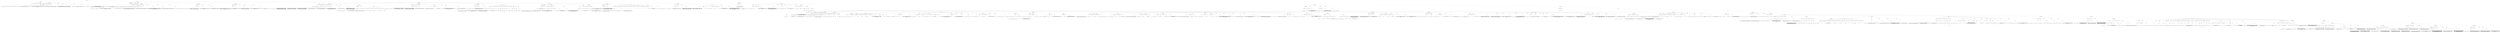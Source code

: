 digraph hierarchy {

node [fontname=Helvetica]
edge [style=dashed]

doc_0 [label="doc - 1219"]


doc_0 -> { section_1 section_2}
{rank=same; section_1 section_2}

section_1 [label="section: 1-3"]

section_2 [label="section: 34-338"]


section_1 -> { header_3 prose_4 structure_5 section_6}
{rank=same; header_3 prose_4 structure_5 section_6}

header_3 [label="0 : "]

prose_4 [label="prose"]

structure_5 [label="structure"]

section_6 [label="section: 4-33"]


header_3 -> leaf_7
leaf_7  [color=Gray,shape=rectangle,fontname=Inconsolata,label="#+title: Grimoire: a metalanguage for magic spells."]
prose_4 -> { raw_8}
{rank=same; raw_8}

raw_8 [label="raw"]


raw_8 -> leaf_9
leaf_9  [color=Gray,shape=rectangle,fontname=Inconsolata,label=""]
structure_5 -> { hashline_10}
{rank=same; hashline_10}

hashline_10 [label="hashline"]


hashline_10 -> { hashtag_11}
{rank=same; hashtag_11}

hashtag_11 [label="hashtag"]


hashtag_11 -> leaf_12
leaf_12  [color=Gray,shape=rectangle,fontname=Inconsolata,label=""]
section_6 -> { header_13 prose_14 prose_15 prose_16 prose_17 prose_18 prose_19 prose_20 prose_21 prose_22}
{rank=same; header_13 prose_14 prose_15 prose_16 prose_17 prose_18 prose_19 prose_20 prose_21 prose_22}

header_13 [label="1 : Introduction"]

prose_14 [label="prose"]

prose_15 [label="prose"]

prose_16 [label="prose"]

prose_17 [label="prose"]

prose_18 [label="prose"]

prose_19 [label="prose"]

prose_20 [label="prose"]

prose_21 [label="prose"]

prose_22 [label="prose"]


header_13 -> leaf_23
leaf_23  [color=Gray,shape=rectangle,fontname=Inconsolata,label="* Introduction"]
prose_14 -> { raw_24}
{rank=same; raw_24}

raw_24 [label="raw"]


raw_24 -> leaf_25
leaf_25  [color=Gray,shape=rectangle,fontname=Inconsolata,label="

Grimoire is a response to Babel.
"]
prose_15 -> { raw_26}
{rank=same; raw_26}

raw_26 [label="raw"]


raw_26 -> leaf_27
leaf_27  [color=Gray,shape=rectangle,fontname=Inconsolata,label="
Babel is simultaneously a kludge and the most potentially powerful language in existence.
"]
prose_16 -> { raw_28}
{rank=same; raw_28}

raw_28 [label="raw"]


raw_28 -> leaf_29
leaf_29  [color=Gray,shape=rectangle,fontname=Inconsolata,label="
Babel is a metalanguage. The structure of Org mode lets the user weave together code into a
living document, in a flexible, powerful way.
"]
prose_17 -> { raw_30}
{rank=same; raw_30}

raw_30 [label="raw"]


raw_30 -> leaf_31
leaf_31  [color=Gray,shape=rectangle,fontname=Inconsolata,label="
The name is charmingly apt. Babel exists at the top of a tower of abstractions that is teetering
on the verge of collapse. Org-mode is an extension of outline mode, which was a simple tree
editor task list.
"]
prose_18 -> { raw_32}
{rank=same; raw_32}

raw_32 [label="raw"]


raw_32 -> leaf_33
leaf_33  [color=Gray,shape=rectangle,fontname=Inconsolata,label="
Various users bolted stuff on, because that's how emacs grows, you bolt stuff onto it and it
continues to function because it's [[http://lispers.org/][made with alien technology]].
"]
prose_19 -> { raw_34}
{rank=same; raw_34}

raw_34 [label="raw"]


raw_34 -> leaf_35
leaf_35  [color=Gray,shape=rectangle,fontname=Inconsolata,label="
The problem with Babel is more than the syntax being clunky, though that's a problem. The issue is
more profoundly that Babel is built on Org, which is built on emacs. It's a language, yes,
parsers exist for other platforms. But as a runtime, it isn't portable without a lot of effort.
"]
prose_20 -> { raw_36}
{rank=same; raw_36}

raw_36 [label="raw"]


raw_36 -> leaf_37
leaf_37  [color=Gray,shape=rectangle,fontname=Inconsolata,label="
So much so, that we get a chance to start over. It's roughly as difficult to write Grimoire as it would be to
reimplement Babel in, say, Sublime.
"]
prose_21 -> { raw_38}
{rank=same; raw_38}

raw_38 [label="raw"]


raw_38 -> leaf_39
leaf_39  [color=Gray,shape=rectangle,fontname=Inconsolata,label="
In the process, we can:
"]
prose_22 -> { raw_40}
{rank=same; raw_40}

raw_40 [label="raw"]


raw_40 -> leaf_41
leaf_41  [color=Gray,shape=rectangle,fontname=Inconsolata,label="
  - streamline concepts, making them more orthogonal
  - clean up the clunkiness in the grammar
  - build a toolchain that will let us write magic spells in any number of languages, amassing a powerful
    collection of same. A grimoire, if you will: a living book in which magic is both written and performed.
"]
section_2 -> { header_42 prose_43 section_44 section_45 section_46}
{rank=same; header_42 prose_43 section_44 section_45 section_46}

header_42 [label="1 : Musings on Metasyntax"]

prose_43 [label="prose"]

section_44 [label="section: 35-82"]

section_45 [label="section: 105-311"]

section_46 [label="section: 339-343"]


header_42 -> leaf_47
leaf_47  [color=Gray,shape=rectangle,fontname=Inconsolata,label="* Musings on Metasyntax"]
prose_43 -> { raw_48}
{rank=same; raw_48}

raw_48 [label="raw"]


raw_48 -> leaf_49
leaf_49  [color=Gray,shape=rectangle,fontname=Inconsolata,label=""]
section_44 -> { header_50 prose_51 prose_52 section_53 section_54 section_55}
{rank=same; header_50 prose_51 prose_52 section_53 section_54 section_55}

header_50 [label="2 : Constraints"]

prose_51 [label="prose"]

prose_52 [label="prose"]

section_53 [label="section: 42-68"]

section_54 [label="section: 69-82"]

section_55 [label="section: 83-104"]


header_50 -> leaf_56
leaf_56  [color=Gray,shape=rectangle,fontname=Inconsolata,label="** Constraints"]
prose_51 -> { raw_57}
{rank=same; raw_57}

raw_57 [label="raw"]


raw_57 -> leaf_58
leaf_58  [color=Gray,shape=rectangle,fontname=Inconsolata,label="

There is a difference between a metalanguage and a literate programming language. Babel is a metalanguage,
as Grimoire is intended to be.
"]
prose_52 -> { raw_59}
{rank=same; raw_59}

raw_59 [label="raw"]


raw_59 -> leaf_60
leaf_60  [color=Gray,shape=rectangle,fontname=Inconsolata,label="
An effective metalanguage balances three concerns. It must be usable, readable, and parsable.
"]
section_53 -> { header_61 prose_62 prose_63 prose_64 prose_65 prose_66 prose_67 prose_68}
{rank=same; header_61 prose_62 prose_63 prose_64 prose_65 prose_66 prose_67 prose_68}

header_61 [label="3 : Usable"]

prose_62 [label="prose"]

prose_63 [label="prose"]

prose_64 [label="prose"]

prose_65 [label="prose"]

prose_66 [label="prose"]

prose_67 [label="prose"]

prose_68 [label="prose"]


header_61 -> leaf_69
leaf_69  [color=Gray,shape=rectangle,fontname=Inconsolata,label="*** Usable"]
prose_62 -> { raw_70}
{rank=same; raw_70}

raw_70 [label="raw"]


raw_70 -> leaf_71
leaf_71  [color=Gray,shape=rectangle,fontname=Inconsolata,label="

A metalanguage is used interactively, on a deeper level than REPLs.
"]
prose_63 -> { raw_72 prespace_73 literal_74 raw_75}
{rank=same; raw_72 prespace_73 literal_74 raw_75}

raw_72 [label="raw"]

prespace_73 [label="prespace"]

literal_74 [label="literal"]

raw_75 [label="raw"]


raw_72 -> leaf_76
leaf_76  [color=Gray,shape=rectangle,fontname=Inconsolata,label="
This is what makes working with Org so amazing. The first purpose of what became Babel
was simply editing outlines. This was outline mode, which dates back to the era when
using asterisks and"]
prespace_73 -> leaf_77
leaf_77  [color=Gray,shape=rectangle,fontname=Inconsolata,label=" "]
literal_74 -> leaf_78
leaf_78  [color=Gray,shape=rectangle,fontname=Inconsolata,label="- [ ]"]
raw_75 -> leaf_79
leaf_79  [color=Gray,shape=rectangle,fontname=Inconsolata,label=" checkboxes in a plain ASCII text file was fairly futuristic
behavior.
"]
prose_64 -> { raw_80}
{rank=same; raw_80}

raw_80 [label="raw"]


raw_80 -> leaf_81
leaf_81  [color=Gray,shape=rectangle,fontname=Inconsolata,label="
You can't really call that a language either, though it's a syntax. More and more features
were attached until we have modern Babel. But because each feature was build as an extension
to the editing/runtime environment, Babel is fairly smooth to work with.
"]
prose_65 -> { raw_82}
{rank=same; raw_82}

raw_82 [label="raw"]


raw_82 -> leaf_83
leaf_83  [color=Gray,shape=rectangle,fontname=Inconsolata,label="
If you can handle Emacs. I can, some can't. A metalanguage is tightly coupled to its runtime,
because its runtime is its editing environment. Not much of a metalanguage if this isn't the
case.
"]
prose_66 -> { raw_84}
{rank=same; raw_84}

raw_84 [label="raw"]


raw_84 -> leaf_85
leaf_85  [color=Gray,shape=rectangle,fontname=Inconsolata,label="
Grimoire is the culmination of a considerable dependency chain. We need a data structure, a
parser to work with the data structure, and an editing environment that builds on these. For
maximum enjoyment, we'll want a custom terminal that enhances the xterm protocol with a few
features, most notably graphics.
"]
prose_67 -> { raw_86}
{rank=same; raw_86}

raw_86 [label="raw"]


raw_86 -> leaf_87
leaf_87  [color=Gray,shape=rectangle,fontname=Inconsolata,label="
Just like I have trouble writing Lua without burning huge amounts of time planning out Clu, I
can't use Org without doing the same for Grimoire. It's all related: I need a really good parser.
"]
prose_68 -> { raw_88}
{rank=same; raw_88}

raw_88 [label="raw"]


raw_88 -> leaf_89
leaf_89  [color=Gray,shape=rectangle,fontname=Inconsolata,label="
[[https://github.com/UpstandingHackers/hammer][hammer]] is the leading contender. But back to Grimoire.
"]
section_54 -> { header_90 prose_91 prose_92 prose_93}
{rank=same; header_90 prose_91 prose_92 prose_93}

header_90 [label="3 : Readable"]

prose_91 [label="prose"]

prose_92 [label="prose"]

prose_93 [label="prose"]


header_90 -> leaf_94
leaf_94  [color=Gray,shape=rectangle,fontname=Inconsolata,label="*** Readable"]
prose_91 -> { raw_95}
{rank=same; raw_95}

raw_95 [label="raw"]


raw_95 -> leaf_96
leaf_96  [color=Gray,shape=rectangle,fontname=Inconsolata,label="

Grimoire is designed to be read.  It's important that the raw syntax not
 break the reader's flow.  A good metalanguage lets the user employ just
 as much magic as she's comfortable with, without imposing more.
"]
prose_92 -> { raw_97}
{rank=same; raw_97}

raw_97 [label="raw"]


raw_97 -> leaf_98
leaf_98  [color=Gray,shape=rectangle,fontname=Inconsolata,label="
Our syntax is  designed to support this. As such  it is deeply concerned
with matters  such as indentation  and whitespacing, which are  basic to
readability.
"]
prose_93 -> { raw_99}
{rank=same; raw_99}

raw_99 [label="raw"]


raw_99 -> leaf_100
leaf_100  [color=Gray,shape=rectangle,fontname=Inconsolata,label="
It will be quite possible and indeed comfortable to write pure documents
such  as blog  posts in  Grimoire form.  In that  use case  it resembles
Markdown.
"]
section_55 -> { header_101 prose_102 prose_103 prose_104 prose_105 prose_106}
{rank=same; header_101 prose_102 prose_103 prose_104 prose_105 prose_106}

header_101 [label="3 : Parsable"]

prose_102 [label="prose"]

prose_103 [label="prose"]

prose_104 [label="prose"]

prose_105 [label="prose"]

prose_106 [label="prose"]


header_101 -> leaf_107
leaf_107  [color=Gray,shape=rectangle,fontname=Inconsolata,label="*** Parsable"]
prose_102 -> { raw_108}
{rank=same; raw_108}

raw_108 [label="raw"]


raw_108 -> leaf_109
leaf_109  [color=Gray,shape=rectangle,fontname=Inconsolata,label="

Grimoire  documents are  intended  to be  highly  convoluted. The  basic
editing operation  is the fold. The  Grimoire editor must be  capable of
handling documents in the tens of megabytes with a complex and preserved
folding structure.
"]
prose_103 -> { raw_110}
{rank=same; raw_110}

raw_110 [label="raw"]


raw_110 -> leaf_111
leaf_111  [color=Gray,shape=rectangle,fontname=Inconsolata,label="
This requires  a ground-up  editing environment  rewrite to  employ data
structures   with   correct   big-O    complexity   and   an   efficient
implementation.
"]
prose_104 -> { raw_112}
{rank=same; raw_112}

raw_112 [label="raw"]


raw_112 -> leaf_113
leaf_113  [color=Gray,shape=rectangle,fontname=Inconsolata,label="
This  also  requires  that  the   language  be  well-designed  for  easy
recognition of the structural elements. As this document evolves, I will
be defining a grammar in the syntax preferred by barbarian.
"]
prose_105 -> { raw_114}
{rank=same; raw_114}

raw_114 [label="raw"]


raw_114 -> leaf_115
leaf_115  [color=Gray,shape=rectangle,fontname=Inconsolata,label="
Grimoire is  an error-free  language. There  are several  concepts which
interact to  create this, namely  structure, prose, well-  and malformed
structure, and validity.
"]
prose_106 -> { raw_116}
{rank=same; raw_116}

raw_116 [label="raw"]


raw_116 -> leaf_117
leaf_117  [color=Gray,shape=rectangle,fontname=Inconsolata,label="
A parser for Grimoire which doesn't  succeed without error for any utf-8
string is not valid.
"]
section_45 -> { header_118 prose_119 section_120 section_121 section_122 section_123 section_124 section_125}
{rank=same; header_118 prose_119 section_120 section_121 section_122 section_123 section_124 section_125}

header_118 [label="2 : Structure"]

prose_119 [label="prose"]

section_120 [label="section: 109-149"]

section_121 [label="section: 161-190"]

section_122 [label="section: 191-200"]

section_123 [label="section: 253-285"]

section_124 [label="section: 295-311"]

section_125 [label="section: 312-338"]


header_118 -> leaf_126
leaf_126  [color=Gray,shape=rectangle,fontname=Inconsolata,label="** Structure"]
prose_119 -> { raw_127}
{rank=same; raw_127}

raw_127 [label="raw"]


raw_127 -> leaf_128
leaf_128  [color=Gray,shape=rectangle,fontname=Inconsolata,label="

This is a top-down look at Grimoire's proposed syntax.
"]
section_120 -> { header_129 prose_130 prose_131 prose_132 prose_133 prose_134 prose_135 prose_136 prose_137 prose_138 section_139}
{rank=same; header_129 prose_130 prose_131 prose_132 prose_133 prose_134 prose_135 prose_136 prose_137 prose_138 section_139}

header_129 [label="3 : Encoding"]

prose_130 [label="prose"]

prose_131 [label="prose"]

prose_132 [label="prose"]

prose_133 [label="prose"]

prose_134 [label="prose"]

prose_135 [label="prose"]

prose_136 [label="prose"]

prose_137 [label="prose"]

prose_138 [label="prose"]

section_139 [label="section: 150-160"]


header_129 -> leaf_140
leaf_140  [color=Gray,shape=rectangle,fontname=Inconsolata,label="*** Encoding"]
prose_130 -> { raw_141}
{rank=same; raw_141}

raw_141 [label="raw"]


raw_141 -> leaf_142
leaf_142  [color=Gray,shape=rectangle,fontname=Inconsolata,label="

Grimoire is defined in terms of utf-8.
"]
prose_131 -> { raw_143}
{rank=same; raw_143}

raw_143 [label="raw"]


raw_143 -> leaf_144
leaf_144  [color=Gray,shape=rectangle,fontname=Inconsolata,label="
The core syntax is defined in terms of the reachable keys on a US keyboard.
This tradition is firmly entrenched in the mid teens, and I have no
designs on budging that at present. The miser in me likes that they're
a byte each. The lawyer in me insists that this isn't ASCII, which is a
seven-bit legacy encoding. All aspects of utf-8 are equally meaningful.
"]
prose_132 -> { raw_145}
{rank=same; raw_145}

raw_145 [label="raw"]


raw_145 -> leaf_146
leaf_146  [color=Gray,shape=rectangle,fontname=Inconsolata,label="
We aren't at all afraid to use Unicode characters to display aspects
of the runtime. In fact we favor this, as it marks those operations
as distinctive. Most people can't type ⦿ without effort (I can't)
and it's easy to recognize as a folded drawer once you've seen a couple.
"]
prose_133 -> { raw_147}
{rank=same; raw_147}

raw_147 [label="raw"]


raw_147 -> leaf_148
leaf_148  [color=Gray,shape=rectangle,fontname=Inconsolata,label="
Grimoire is case sensitive and uses lower-snake-case for built-in English
phrases. There is a convention (see classes) that uses capitalization of
user words to affect semantics. This may be overridden with other rules
for languages that lack the majuscule-miniscule distinction.
"]
prose_134 -> { raw_149}
{rank=same; raw_149}

raw_149 [label="raw"]


raw_149 -> leaf_150
leaf_150  [color=Gray,shape=rectangle,fontname=Inconsolata,label="
I want Grimoire to have correct Unicode handling, for some value of
correct. It can't be considered 1.0 without this.
"]
prose_135 -> { raw_151}
{rank=same; raw_151}

raw_151 [label="raw"]


raw_151 -> leaf_152
leaf_152  [color=Gray,shape=rectangle,fontname=Inconsolata,label="
Bidirectional handling in a context that's indentation sensitive is
an example of something subtle. Grimoire uses indentation in various
ways, so here's the rule:
"]
prose_136 -> { raw_153}
{rank=same; raw_153}

raw_153 [label="raw"]


raw_153 -> leaf_154
leaf_154  [color=Gray,shape=rectangle,fontname=Inconsolata,label="
Any newline that has a reversed direction ends indentation. So if
you are going ltr, issue an rtl marker, and a newline, your indentation
level is zero. If you reverse direction twice in a line, you keep
your indentation level. Three times, you lose it.
"]
prose_137 -> { raw_155}
{rank=same; raw_155}

raw_155 [label="raw"]


raw_155 -> leaf_156
leaf_156  [color=Gray,shape=rectangle,fontname=Inconsolata,label="
I'd love to get a Hebrew and/or Arabic fluent hacker on the project
early, to make sure this works correctly.
"]
prose_138 -> { raw_157}
{rank=same; raw_157}

raw_157 [label="raw"]


raw_157 -> leaf_158
leaf_158  [color=Gray,shape=rectangle,fontname=Inconsolata,label="
Another thing I want to get right is equivalence. If you have a
variable called \"Glück\" the compiler shouldn't complain if it's
rendered in either of the valid ways. For some sequences that's
\"any of the valid ways\". If we normalized your prose, you might
have problems later, so we don't want to solve it that way.
"]
section_139 -> { header_159 prose_160 prose_161}
{rank=same; header_159 prose_160 prose_161}

header_159 [label="4 : Internationalization"]

prose_160 [label="prose"]

prose_161 [label="prose"]


header_159 -> leaf_162
leaf_162  [color=Gray,shape=rectangle,fontname=Inconsolata,label="**** Internationalization"]
prose_160 -> { raw_163 prespace_164 literal_165 raw_166}
{rank=same; raw_163 prespace_164 literal_165 raw_166}

raw_163 [label="raw"]

prespace_164 [label="prespace"]

literal_165 [label="literal"]

raw_166 [label="raw"]


raw_163 -> leaf_167
leaf_167  [color=Gray,shape=rectangle,fontname=Inconsolata,label="

All parts of Grimoire defined in English will be namespaced
as"]
prespace_164 -> leaf_168
leaf_168  [color=Gray,shape=rectangle,fontname=Inconsolata,label=" "]
literal_165 -> leaf_169
leaf_169  [color=Gray,shape=rectangle,fontname=Inconsolata,label="en:/"]
raw_166 -> leaf_170
leaf_170  [color=Gray,shape=rectangle,fontname=Inconsolata,label=", and loaded by default. Other languages will be added
when there is a fluent maintainer available.
"]
prose_161 -> { raw_171 prespace_172 literal_173 raw_174 prespace_175 literal_176 raw_177 prespace_178 literal_179 raw_180 prespace_181 literal_182 raw_183}
{rank=same; raw_171 prespace_172 literal_173 raw_174 prespace_175 literal_176 raw_177 prespace_178 literal_179 raw_180 prespace_181 literal_182 raw_183}

raw_171 [label="raw"]

prespace_172 [label="prespace"]

literal_173 [label="literal"]

raw_174 [label="raw"]

prespace_175 [label="prespace"]

literal_176 [label="literal"]

raw_177 [label="raw"]

prespace_178 [label="prespace"]

literal_179 [label="literal"]

raw_180 [label="raw"]

prespace_181 [label="prespace"]

literal_182 [label="literal"]

raw_183 [label="raw"]


raw_171 -> leaf_184
leaf_184  [color=Gray,shape=rectangle,fontname=Inconsolata,label="
Note  that  many  words  aren't  truly English.  Notably  the  names  of
programming languages are  the same in all human languages.   A tag like"]
prespace_172 -> leaf_185
leaf_185  [color=Gray,shape=rectangle,fontname=Inconsolata,label=""]
literal_173 -> leaf_186
leaf_186  [color=Gray,shape=rectangle,fontname=Inconsolata,label="#author"]
raw_174 -> leaf_187
leaf_187  [color=Gray,shape=rectangle,fontname=Inconsolata,label=" can be namespaced"]
prespace_175 -> leaf_188
leaf_188  [color=Gray,shape=rectangle,fontname=Inconsolata,label=" "]
literal_176 -> leaf_189
leaf_189  [color=Gray,shape=rectangle,fontname=Inconsolata,label="#fr:/auteur"]
raw_177 -> leaf_190
leaf_190  [color=Gray,shape=rectangle,fontname=Inconsolata,label=" and will be, but"]
prespace_178 -> leaf_191
leaf_191  [color=Gray,shape=rectangle,fontname=Inconsolata,label=" "]
literal_179 -> leaf_192
leaf_192  [color=Gray,shape=rectangle,fontname=Inconsolata,label="#!python"]
raw_180 -> leaf_193
leaf_193  [color=Gray,shape=rectangle,fontname=Inconsolata,label=" is not
in the"]
prespace_181 -> leaf_194
leaf_194  [color=Gray,shape=rectangle,fontname=Inconsolata,label=" "]
literal_182 -> leaf_195
leaf_195  [color=Gray,shape=rectangle,fontname=Inconsolata,label="en:/"]
raw_183 -> leaf_196
leaf_196  [color=Gray,shape=rectangle,fontname=Inconsolata,label=" namespace.
"]
section_121 -> { header_197 prose_198 prose_199 prose_200 prose_201 prose_202 prose_203 prose_204}
{rank=same; header_197 prose_198 prose_199 prose_200 prose_201 prose_202 prose_203 prose_204}

header_197 [label="3 : Prose and Structure"]

prose_198 [label="prose"]

prose_199 [label="prose"]

prose_200 [label="prose"]

prose_201 [label="prose"]

prose_202 [label="prose"]

prose_203 [label="prose"]

prose_204 [label="prose"]


header_197 -> leaf_205
leaf_205  [color=Gray,shape=rectangle,fontname=Inconsolata,label="*** Prose and Structure"]
prose_198 -> { raw_206}
{rank=same; raw_206}

raw_206 [label="raw"]


raw_206 -> leaf_207
leaf_207  [color=Gray,shape=rectangle,fontname=Inconsolata,label="

The major distinction Grimoire draws is between prose and structure.
"]
prose_199 -> { raw_208}
{rank=same; raw_208}

raw_208 [label="raw"]


raw_208 -> leaf_209
leaf_209  [color=Gray,shape=rectangle,fontname=Inconsolata,label="
Prose is the default parsing state. It is far from unstructured from the
runtime  perspective. Although  this needn't  be embedded  in the  parse
tree,  Grimoire   understands  concepts   such  as   paragraphs,  words,
punctuation,  capital letters,  languages, and  anything else  proper to
prose.
"]
prose_200 -> { raw_210}
{rank=same; raw_210}

raw_210 [label="raw"]


raw_210 -> leaf_211
leaf_211  [color=Gray,shape=rectangle,fontname=Inconsolata,label="
I refer to human languages, but Grimoire understands programming languages
also. In principle, all of them, it shouldn't be harder to add them than
it is to call them from shell, though getting a runtime rigged up to
another runtime always calls for some finesse to derive a good experience.
"]
prose_201 -> { raw_212}
{rank=same; raw_212}

raw_212 [label="raw"]


raw_212 -> leaf_213
leaf_213  [color=Gray,shape=rectangle,fontname=Inconsolata,label="
\"Programming languages\" is overly specific. Grimoire draws a distinction
between prose and structure. Blocks may contain either, or both.
"]
prose_202 -> { raw_214 prespace_215 bold_216 raw_217}
{rank=same; raw_214 prespace_215 bold_216 raw_217}

raw_214 [label="raw"]

prespace_215 [label="prespace"]

bold_216 [label="bold"]

raw_217 [label="raw"]


raw_214 -> leaf_218
leaf_218  [color=Gray,shape=rectangle,fontname=Inconsolata,label="
Something that's nice about a language build on a prose/structure
relationship is that it can be error free. Anything"]
prespace_215 -> leaf_219
leaf_219  [color=Gray,shape=rectangle,fontname=Inconsolata,label=" "]
bold_216 -> leaf_220
leaf_220  [color=Gray,shape=rectangle,fontname=Inconsolata,label="grym"]
raw_217 -> leaf_221
leaf_221  [color=Gray,shape=rectangle,fontname=Inconsolata,label=" can't build into
a structure is just prose.
"]
prose_203 -> { raw_222}
{rank=same; raw_222}

raw_222 [label="raw"]


raw_222 -> leaf_223
leaf_223  [color=Gray,shape=rectangle,fontname=Inconsolata,label="
Markdown has this property. Sometimes you run into crappy parsers which
build errors into Markdown, which is just obnoxious. If you [[http://daringfireball.net/projects/markdown/syntax][RTFM]],
you'll find the word \"error\" once. Helpfully explaining how Markdown
keeps you from making one.
"]
prose_204 -> { raw_224}
{rank=same; raw_224}

raw_224 [label="raw"]


raw_224 -> leaf_225
leaf_225  [color=Gray,shape=rectangle,fontname=Inconsolata,label="
We do what we can to make the document look the same as it is
in fact structured. Syntax highlighting handles the edge cases.
"]
section_122 -> { header_226 prose_227 prose_228 prose_229 section_230}
{rank=same; header_226 prose_227 prose_228 prose_229 section_230}

header_226 [label="3 : Ownership"]

prose_227 [label="prose"]

prose_228 [label="prose"]

prose_229 [label="prose"]

section_230 [label="section: 201-252"]


header_226 -> leaf_231
leaf_231  [color=Gray,shape=rectangle,fontname=Inconsolata,label="*** Ownership"]
prose_227 -> { raw_232}
{rank=same; raw_232}

raw_232 [label="raw"]


raw_232 -> leaf_233
leaf_233  [color=Gray,shape=rectangle,fontname=Inconsolata,label="

The basic structural relationship in Grimoire is ownership.
"]
prose_228 -> { raw_234}
{rank=same; raw_234}

raw_234 [label="raw"]


raw_234 -> leaf_235
leaf_235  [color=Gray,shape=rectangle,fontname=Inconsolata,label="
Root elements of a heirarchy own their children, blocks own
lines that refer to that block. Indentation has a subtle but
regular interaction with ownership; it does what you expect.
"]
prose_229 -> { raw_236}
{rank=same; raw_236}

raw_236 [label="raw"]


raw_236 -> leaf_237
leaf_237  [color=Gray,shape=rectangle,fontname=Inconsolata,label="
Edge cases are resolved using the cling rule.
"]
section_230 -> { header_238 prose_239 prose_240 prose_241 prose_242 structure_243 structure_244 structure_245 structure_246 structure_247 prose_248 structure_249 structure_250 structure_251 prose_252}
{rank=same; header_238 prose_239 prose_240 prose_241 prose_242 structure_243 structure_244 structure_245 structure_246 structure_247 prose_248 structure_249 structure_250 structure_251 prose_252}

header_238 [label="4 : The Cling Rule"]

prose_239 [label="prose"]

prose_240 [label="prose"]

prose_241 [label="prose"]

prose_242 [label="prose"]

structure_243 [label="structure"]

structure_244 [label="structure"]

structure_245 [label="structure"]

structure_246 [label="structure"]

structure_247 [label="structure"]

prose_248 [label="prose"]

structure_249 [label="structure"]

structure_250 [label="structure"]

structure_251 [label="structure"]

prose_252 [label="prose"]


header_238 -> leaf_253
leaf_253  [color=Gray,shape=rectangle,fontname=Inconsolata,label="**** The Cling Rule"]
prose_239 -> { raw_254}
{rank=same; raw_254}

raw_254 [label="raw"]


raw_254 -> leaf_255
leaf_255  [color=Gray,shape=rectangle,fontname=Inconsolata,label="

The cling rule specifies that a group 'clings' to another group when
it is closer to that group than the other group. Ties resolve down.
"]
prose_240 -> { raw_256}
{rank=same; raw_256}

raw_256 [label="raw"]


raw_256 -> leaf_257
leaf_257  [color=Gray,shape=rectangle,fontname=Inconsolata,label="
This should make it intuitive to group elements that aren't grouping the
way you expect: put in whitespace until the block is visually distinguished
from the surroundings.
"]
prose_241 -> { raw_258}
{rank=same; raw_258}

raw_258 [label="raw"]


raw_258 -> leaf_259
leaf_259  [color=Gray,shape=rectangle,fontname=Inconsolata,label="
Cling applies between blocks which are at the same level of ownership.
Ownership has precedence over cling: all blocks underneath e.g. a header
line are owned by that line, newlines notwithstanding.
"]
prose_242 -> { raw_260}
{rank=same; raw_260}

raw_260 [label="raw"]


raw_260 -> leaf_261
leaf_261  [color=Gray,shape=rectangle,fontname=Inconsolata,label="
Note that indentation of e.g. lists invokes the cling rule within the
indentation level.

"]
structure_243 -> { hashline_262}
{rank=same; hashline_262}

hashline_262 [label="hashline"]


hashline_262 -> { hashtag_263}
{rank=same; hashtag_263}

hashtag_263 [label="hashtag"]


hashtag_263 -> leaf_264
leaf_264  [color=Gray,shape=rectangle,fontname=Inconsolata,label=""]
structure_244 -> { hashline_265}
{rank=same; hashline_265}

hashline_265 [label="hashline"]


hashline_265 -> { hashtag_266}
{rank=same; hashtag_266}

hashtag_266 [label="hashtag"]


hashtag_266 -> leaf_267
leaf_267  [color=Gray,shape=rectangle,fontname=Inconsolata,label=""]
structure_245 -> { hashline_268}
{rank=same; hashline_268}

hashline_268 [label="hashline"]


hashline_268 -> { hashtag_269}
{rank=same; hashtag_269}

hashtag_269 [label="hashtag"]


hashtag_269 -> leaf_270
leaf_270  [color=Gray,shape=rectangle,fontname=Inconsolata,label=""]
structure_246 -> { hashline_271}
{rank=same; hashline_271}

hashline_271 [label="hashline"]


hashline_271 -> { hashtag_272}
{rank=same; hashtag_272}

hashtag_272 [label="hashtag"]


hashtag_272 -> leaf_273
leaf_273  [color=Gray,shape=rectangle,fontname=Inconsolata,label="tag"]
structure_247 -> { hashline_274}
{rank=same; hashline_274}

hashline_274 [label="hashline"]


hashline_274 -> { hashtag_275}
{rank=same; hashtag_275}

hashtag_275 [label="hashtag"]


hashtag_275 -> leaf_276
leaf_276  [color=Gray,shape=rectangle,fontname=Inconsolata,label=""]
prose_248 -> { raw_277}
{rank=same; raw_277}

raw_277 [label="raw"]


raw_277 -> leaf_278
leaf_278  [color=Gray,shape=rectangle,fontname=Inconsolata,label="
Even clings are resolved forwards:
"]
structure_249 -> { hashline_279}
{rank=same; hashline_279}

hashline_279 [label="hashline"]


hashline_279 -> { hashtag_280}
{rank=same; hashtag_280}

hashtag_280 [label="hashtag"]


hashtag_280 -> leaf_281
leaf_281  [color=Gray,shape=rectangle,fontname=Inconsolata,label=""]
structure_250 -> { hashline_282}
{rank=same; hashline_282}

hashline_282 [label="hashline"]


hashline_282 -> { hashtag_283}
{rank=same; hashtag_283}

hashtag_283 [label="hashtag"]


hashtag_283 -> leaf_284
leaf_284  [color=Gray,shape=rectangle,fontname=Inconsolata,label="tag"]
structure_251 -> { hashline_285}
{rank=same; hashline_285}

hashline_285 [label="hashline"]


hashline_285 -> { hashtag_286}
{rank=same; hashtag_286}

hashtag_286 [label="hashtag"]


hashtag_286 -> leaf_287
leaf_287  [color=Gray,shape=rectangle,fontname=Inconsolata,label=""]
prose_252 -> { raw_288}
{rank=same; raw_288}

raw_288 [label="raw"]


raw_288 -> leaf_289
leaf_289  [color=Gray,shape=rectangle,fontname=Inconsolata,label="
be considered bad style.
"]
section_123 -> { header_290 prose_291 section_292 section_293 section_294}
{rank=same; header_290 prose_291 section_292 section_293 section_294}

header_290 [label="3 : Whitespace, Lines, and Indentation."]

prose_291 [label="prose"]

section_292 [label="section: 258-279"]

section_293 [label="section: 280-285"]

section_294 [label="section: 286-294"]


header_290 -> leaf_295
leaf_295  [color=Gray,shape=rectangle,fontname=Inconsolata,label="*** Whitespace, Lines, and Indentation."]
prose_291 -> { raw_296}
{rank=same; raw_296}

raw_296 [label="raw"]


raw_296 -> leaf_297
leaf_297  [color=Gray,shape=rectangle,fontname=Inconsolata,label="

Grimoire is a structured document format. There are semantics associated
with every character we encode.
"]
section_292 -> { header_298 prose_299 prose_300 prose_301 prose_302 prose_303}
{rank=same; header_298 prose_299 prose_300 prose_301 prose_302 prose_303}

header_298 [label="4 : Whitespace"]

prose_299 [label="prose"]

prose_300 [label="prose"]

prose_301 [label="prose"]

prose_302 [label="prose"]

prose_303 [label="prose"]


header_298 -> leaf_304
leaf_304  [color=Gray,shape=rectangle,fontname=Inconsolata,label="**** Whitespace"]
prose_299 -> { raw_305}
{rank=same; raw_305}

raw_305 [label="raw"]


raw_305 -> leaf_306
leaf_306  [color=Gray,shape=rectangle,fontname=Inconsolata,label="

Whitespace is either the space or newline character. Returns are removed,
tabs resolved to two spaces by the formatter, the latter is warned against.
"]
prose_300 -> { raw_307}
{rank=same; raw_307}

raw_307 [label="raw"]


raw_307 -> leaf_308
leaf_308  [color=Gray,shape=rectangle,fontname=Inconsolata,label="
Most of the token-like categories we refer to must be surrounded by
whitespace. Newlines have semantics more often than they do not.
"]
prose_301 -> { raw_309 prespace_310 literal_311 raw_312}
{rank=same; raw_309 prespace_310 literal_311 raw_312}

raw_309 [label="raw"]

prespace_310 [label="prespace"]

literal_311 [label="literal"]

raw_312 [label="raw"]


raw_309 -> leaf_313
leaf_313  [color=Gray,shape=rectangle,fontname=Inconsolata,label="
Unicode actually contains quite a number of whitespace characters. They are
all treated as a single ordinary space. If that space is semantically meaningful,
as in the space between"]
prespace_310 -> leaf_314
leaf_314  [color=Gray,shape=rectangle,fontname=Inconsolata,label=" "]
literal_311 -> leaf_315
leaf_315  [color=Gray,shape=rectangle,fontname=Inconsolata,label="*** A Headline"]
raw_312 -> leaf_316
leaf_316  [color=Gray,shape=rectangle,fontname=Inconsolata,label=", it is filtered into an ordinary space.
Otherwise it's considered prose, the only filtration prose receives is tab->space
conversion.
"]
prose_302 -> { raw_317}
{rank=same; raw_317}

raw_317 [label="raw"]


raw_317 -> leaf_318
leaf_318  [color=Gray,shape=rectangle,fontname=Inconsolata,label="
Grimoire mercilessly enforces tab-space conversion, even on your code blocks.
I will cling to this tenet as long as I can, the tab character needs to die,
the world has decided, that key is special and shouldn't insert a special
dropping that looks like n spaces.
"]
prose_303 -> { prespace_319 bold_320 raw_321}
{rank=same; prespace_319 bold_320 raw_321}

prespace_319 [label="prespace"]

bold_320 [label="bold"]

raw_321 [label="raw"]


prespace_319 -> leaf_322
leaf_322  [color=Gray,shape=rectangle,fontname=Inconsolata,label=""]
bold_320 -> leaf_323
leaf_323  [color=Gray,shape=rectangle,fontname=Inconsolata,label="make"]
raw_321 -> leaf_324
leaf_324  [color=Gray,shape=rectangle,fontname=Inconsolata,label="? Outta my face with make. Yes, we'll have a make syntax, yes, it will
put the tabs back in.
"]
section_293 -> { header_325 prose_326}
{rank=same; header_325 prose_326}

header_325 [label="4 : Lines"]

prose_326 [label="prose"]


header_325 -> leaf_327
leaf_327  [color=Gray,shape=rectangle,fontname=Inconsolata,label="**** Lines"]
prose_326 -> { raw_328}
{rank=same; raw_328}

raw_328 [label="raw"]


raw_328 -> leaf_329
leaf_329  [color=Gray,shape=rectangle,fontname=Inconsolata,label="

When we refer to the beginning of a line, this allows for spaces before the
reference point. We call the absolute beginning of a line the first
position.
"]
section_294 -> { header_330 prose_331 prose_332 prose_333}
{rank=same; header_330 prose_331 prose_332 prose_333}

header_330 [label="4 : Indentation"]

prose_331 [label="prose"]

prose_332 [label="prose"]

prose_333 [label="prose"]


header_330 -> leaf_334
leaf_334  [color=Gray,shape=rectangle,fontname=Inconsolata,label="**** Indentation"]
prose_331 -> { raw_335}
{rank=same; raw_335}

raw_335 [label="raw"]


raw_335 -> leaf_336
leaf_336  [color=Gray,shape=rectangle,fontname=Inconsolata,label="

Grimoire is an indentation-aware language. Most kinds of block can be
arcically[fn:1] ordered by means of indentation.
"]
prose_332 -> { raw_337}
{rank=same; raw_337}

raw_337 [label="raw"]


raw_337 -> leaf_338
leaf_338  [color=Gray,shape=rectangle,fontname=Inconsolata,label="
Indentation follows [[http://nim-lang.org/manual.html#indentation][Nim rules]].
"]
prose_333 -> { raw_339}
{rank=same; raw_339}

raw_339 [label="raw"]


raw_339 -> leaf_340
leaf_340  [color=Gray,shape=rectangle,fontname=Inconsolata,label="
[fn:1] There's nothing sacred about ordered subrules, and if we're making up
a new word, let's drop the silent h. Webster was a cool guy."]
section_124 -> { header_341 prose_342 prose_343 prose_344 prose_345}
{rank=same; header_341 prose_342 prose_343 prose_344 prose_345}

header_341 [label="3 : Order of Recognition"]

prose_342 [label="prose"]

prose_343 [label="prose"]

prose_344 [label="prose"]

prose_345 [label="prose"]


header_341 -> leaf_346
leaf_346  [color=Gray,shape=rectangle,fontname=Inconsolata,label="*** Order of Recognition"]
prose_342 -> { raw_347}
{rank=same; raw_347}

raw_347 [label="raw"]


raw_347 -> leaf_348
leaf_348  [color=Gray,shape=rectangle,fontname=Inconsolata,label="

Starting from the neutral context, which is always at a newline, Grimoire
tries to make one of its initializing special forms. Failing that, it will
begin a prose block.
"]
prose_343 -> { raw_349}
{rank=same; raw_349}

raw_349 [label="raw"]


raw_349 -> leaf_350
leaf_350  [color=Gray,shape=rectangle,fontname=Inconsolata,label="
If there is whitespace, it affects indentation level in indicated ways.
They will not directly affect the semantics of the following form, that is,
these rules apply after any potentially block-ending newline, apart from
spaces that may be found between the newline and the character.
"]
prose_344 -> { raw_351 prespace_352 literal_353 raw_354 prespace_355 literal_356 raw_357 prespace_358 literal_359 raw_360 prespace_361 literal_362 raw_363 prespace_364 literal_365 raw_366 prespace_367 literal_368 raw_369 prespace_370 literal_371 raw_372 prespace_373 literal_374 raw_375}
{rank=same; raw_351 prespace_352 literal_353 raw_354 prespace_355 literal_356 raw_357 prespace_358 literal_359 raw_360 prespace_361 literal_362 raw_363 prespace_364 literal_365 raw_366 prespace_367 literal_368 raw_369 prespace_370 literal_371 raw_372 prespace_373 literal_374 raw_375}

raw_351 [label="raw"]

prespace_352 [label="prespace"]

literal_353 [label="literal"]

raw_354 [label="raw"]

prespace_355 [label="prespace"]

literal_356 [label="literal"]

raw_357 [label="raw"]

prespace_358 [label="prespace"]

literal_359 [label="literal"]

raw_360 [label="raw"]

prespace_361 [label="prespace"]

literal_362 [label="literal"]

raw_363 [label="raw"]

prespace_364 [label="prespace"]

literal_365 [label="literal"]

raw_366 [label="raw"]

prespace_367 [label="prespace"]

literal_368 [label="literal"]

raw_369 [label="raw"]

prespace_370 [label="prespace"]

literal_371 [label="literal"]

raw_372 [label="raw"]

prespace_373 [label="prespace"]

literal_374 [label="literal"]

raw_375 [label="raw"]


raw_351 -> leaf_376
leaf_376  [color=Gray,shape=rectangle,fontname=Inconsolata,label="
At present, "]
prespace_352 -> leaf_377
leaf_377  [color=Gray,shape=rectangle,fontname=Inconsolata,label=" "]
literal_353 -> leaf_378
leaf_378  [color=Gray,shape=rectangle,fontname=Inconsolata,label="*"]
raw_354 -> leaf_379
leaf_379  [color=Gray,shape=rectangle,fontname=Inconsolata,label=","]
prespace_355 -> leaf_380
leaf_380  [color=Gray,shape=rectangle,fontname=Inconsolata,label=" "]
literal_356 -> leaf_381
leaf_381  [color=Gray,shape=rectangle,fontname=Inconsolata,label="#"]
raw_357 -> leaf_382
leaf_382  [color=Gray,shape=rectangle,fontname=Inconsolata,label=", "]
prespace_358 -> leaf_383
leaf_383  [color=Gray,shape=rectangle,fontname=Inconsolata,label=" "]
literal_359 -> leaf_384
leaf_384  [color=Gray,shape=rectangle,fontname=Inconsolata,label="|"]
raw_360 -> leaf_385
leaf_385  [color=Gray,shape=rectangle,fontname=Inconsolata,label=","]
prespace_361 -> leaf_386
leaf_386  [color=Gray,shape=rectangle,fontname=Inconsolata,label=" "]
literal_362 -> leaf_387
leaf_387  [color=Gray,shape=rectangle,fontname=Inconsolata,label="-"]
raw_363 -> leaf_388
leaf_388  [color=Gray,shape=rectangle,fontname=Inconsolata,label=",  ,"]
prespace_364 -> leaf_389
leaf_389  [color=Gray,shape=rectangle,fontname=Inconsolata,label=" "]
literal_365 -> leaf_390
leaf_390  [color=Gray,shape=rectangle,fontname=Inconsolata,label="~"]
raw_366 -> leaf_391
leaf_391  [color=Gray,shape=rectangle,fontname=Inconsolata,label=", "]
prespace_367 -> leaf_392
leaf_392  [color=Gray,shape=rectangle,fontname=Inconsolata,label=" "]
literal_368 -> leaf_393
leaf_393  [color=Gray,shape=rectangle,fontname=Inconsolata,label="@"]
raw_369 -> leaf_394
leaf_394  [color=Gray,shape=rectangle,fontname=Inconsolata,label=","]
prespace_370 -> leaf_395
leaf_395  [color=Gray,shape=rectangle,fontname=Inconsolata,label=" "]
literal_371 -> leaf_396
leaf_396  [color=Gray,shape=rectangle,fontname=Inconsolata,label=":"]
raw_372 -> leaf_397
leaf_397  [color=Gray,shape=rectangle,fontname=Inconsolata,label="  and"]
prespace_373 -> leaf_398
leaf_398  [color=Gray,shape=rectangle,fontname=Inconsolata,label=" "]
literal_374 -> leaf_399
leaf_399  [color=Gray,shape=rectangle,fontname=Inconsolata,label="{"]
raw_375 -> leaf_400
leaf_400  [color=Gray,shape=rectangle,fontname=Inconsolata,label="  all create
special  contexts.  A  special  context  creates a  block  in a  context
specific way.
"]
prose_345 -> { raw_401}
{rank=same; raw_401}

raw_401 [label="raw"]


raw_401 -> leaf_402
leaf_402  [color=Gray,shape=rectangle,fontname=Inconsolata,label="
Blocks have a left associativity which can be recursive.
"]
section_125 -> { header_403 prose_404 prose_405 prose_406 prose_407 prose_408}
{rank=same; header_403 prose_404 prose_405 prose_406 prose_407 prose_408}

header_403 [label="3 : Blocks"]

prose_404 [label="prose"]

prose_405 [label="prose"]

prose_406 [label="prose"]

prose_407 [label="prose"]

prose_408 [label="prose"]


header_403 -> leaf_409
leaf_409  [color=Gray,shape=rectangle,fontname=Inconsolata,label="*** Blocks"]
prose_404 -> { raw_410}
{rank=same; raw_410}

raw_410 [label="raw"]


raw_410 -> leaf_411
leaf_411  [color=Gray,shape=rectangle,fontname=Inconsolata,label="

Grimoire is oriented around blocks.
"]
prose_405 -> { raw_412}
{rank=same; raw_412}

raw_412 [label="raw"]


raw_412 -> leaf_413
leaf_413  [color=Gray,shape=rectangle,fontname=Inconsolata,label="
Blocks are at least one line long,  all restarts are on a new line.  Any
syntactic structure smaller than a block we call an element.
"]
prose_406 -> { raw_414}
{rank=same; raw_414}

raw_414 [label="raw"]


raw_414 -> leaf_415
leaf_415  [color=Gray,shape=rectangle,fontname=Inconsolata,label="
Some types of blocks nest.  A document is a single  block.  There may be
other semantic units such as directories, I'd think a language that uses
strict  nested heirarchy  as powerfully  as Grimoire  could dictate  the
semantics of a file system, but that's currently out of scope.
"]
prose_407 -> { raw_416 prespace_417 literal_418 raw_419 prespace_420 literal_421 raw_422 prespace_423 literal_424 raw_425}
{rank=same; raw_416 prespace_417 literal_418 raw_419 prespace_420 literal_421 raw_422 prespace_423 literal_424 raw_425}

raw_416 [label="raw"]

prespace_417 [label="prespace"]

literal_418 [label="literal"]

raw_419 [label="raw"]

prespace_420 [label="prespace"]

literal_421 [label="literal"]

raw_422 [label="raw"]

prespace_423 [label="prespace"]

literal_424 [label="literal"]

raw_425 [label="raw"]


raw_416 -> leaf_426
leaf_426  [color=Gray,shape=rectangle,fontname=Inconsolata,label="
Indentation is relevant to some  kinds of blocks. In general, whitespace
matters quite a  bit in a Grimoire  document. We keep some  of the warts
out because the tab character is  illegal, and there will be a mandatory
formatter,"]
prespace_417 -> leaf_427
leaf_427  [color=Gray,shape=rectangle,fontname=Inconsolata,label=" "]
literal_418 -> leaf_428
leaf_428  [color=Gray,shape=rectangle,fontname=Inconsolata,label="grym  fmt"]
raw_419 -> leaf_429
leaf_429  [color=Gray,shape=rectangle,fontname=Inconsolata,label=" if  you will, that  does everything  from turning"]
prespace_420 -> leaf_430
leaf_430  [color=Gray,shape=rectangle,fontname=Inconsolata,label=""]
literal_421 -> leaf_431
leaf_431  [color=Gray,shape=rectangle,fontname=Inconsolata,label="**bold**"]
raw_422 -> leaf_432
leaf_432  [color=Gray,shape=rectangle,fontname=Inconsolata,label="  into"]
prespace_423 -> leaf_433
leaf_433  [color=Gray,shape=rectangle,fontname=Inconsolata,label=" "]
literal_424 -> leaf_434
leaf_434  [color=Gray,shape=rectangle,fontname=Inconsolata,label="*bold*"]
raw_425 -> leaf_435
leaf_435  [color=Gray,shape=rectangle,fontname=Inconsolata,label="  (because the  extra stars  weren't used),  to
newline stripping, and so on.  This is normally applied incrementally by
the runtime editing environment.
"]
prose_408 -> { raw_436}
{rank=same; raw_436}

raw_436 [label="raw"]


raw_436 -> leaf_437
leaf_437  [color=Gray,shape=rectangle,fontname=Inconsolata,label="
Indentation is human  readable and, with some care, a  computer may come
to the  same conclusions a  human would. I'm  still wary of  Python, but
there's no good  reason, unless the headache of most  Python not working
correctly  on my  computer, for  reasons I  can't track  down that  seem
related to  there being two languages  invoked as 'python', counts  as a
good reason.
"]
section_46 -> { header_438 prose_439 section_440}
{rank=same; header_438 prose_439 section_440}

header_438 [label="2 : Syntax"]

prose_439 [label="prose"]

section_440 [label="section: 344-407"]


header_438 -> leaf_441
leaf_441  [color=Gray,shape=rectangle,fontname=Inconsolata,label="** Syntax"]
prose_439 -> { raw_442}
{rank=same; raw_442}

raw_442 [label="raw"]


raw_442 -> leaf_443
leaf_443  [color=Gray,shape=rectangle,fontname=Inconsolata,label="

Now that we've established the basic constraints, let's
start our recursive descent into the parse.
"]
section_440 -> { header_444 prose_445 prose_446 prose_447 prose_448 prose_449 prose_450 structure_451 section_452 section_453}
{rank=same; header_444 prose_445 prose_446 prose_447 prose_448 prose_449 prose_450 structure_451 section_452 section_453}

header_444 [label="3 : Headers"]

prose_445 [label="prose"]

prose_446 [label="prose"]

prose_447 [label="prose"]

prose_448 [label="prose"]

prose_449 [label="prose"]

prose_450 [label="prose"]

structure_451 [label="structure"]

section_452 [label="section: 368-368"]

section_453 [label="section: 408-419"]


header_444 -> leaf_454
leaf_454  [color=Gray,shape=rectangle,fontname=Inconsolata,label="*** Headers"]
prose_445 -> { raw_455}
{rank=same; raw_455}

raw_455 [label="raw"]


raw_455 -> leaf_456
leaf_456  [color=Gray,shape=rectangle,fontname=Inconsolata,label="

Grimoire is arcically constrained by structure groups,
called headers.
"]
prose_446 -> { raw_457 prespace_458 literal_459 raw_460}
{rank=same; raw_457 prespace_458 literal_459 raw_460}

raw_457 [label="raw"]

prespace_458 [label="prespace"]

literal_459 [label="literal"]

raw_460 [label="raw"]


raw_457 -> leaf_461
leaf_461  [color=Gray,shape=rectangle,fontname=Inconsolata,label="
These start on a new line and begin with any number of "]
prespace_458 -> leaf_462
leaf_462  [color=Gray,shape=rectangle,fontname=Inconsolata,label=" "]
literal_459 -> leaf_463
leaf_463  [color=Gray,shape=rectangle,fontname=Inconsolata,label="*"]
raw_460 -> leaf_464
leaf_464  [color=Gray,shape=rectangle,fontname=Inconsolata,label=". These must
be followed by a space mark to be valid. Contra Babel, you may
have a content-free header line, provided a space is found before the
newline.
"]
prose_447 -> { raw_465}
{rank=same; raw_465}

raw_465 [label="raw"]


raw_465 -> leaf_466
leaf_466  [color=Gray,shape=rectangle,fontname=Inconsolata,label="
In weaves and the like, headers represent document structure. Their
intention is structural: they support the same syntax as lists,
but the user is expected to use lists for list purposes. Putting
[TODO] in a header line should mean you have a document-specific
task to perform in that block.
"]
prose_448 -> { raw_467}
{rank=same; raw_467}

raw_467 [label="raw"]


raw_467 -> leaf_468
leaf_468  [color=Gray,shape=rectangle,fontname=Inconsolata,label="
Contra Babel, you may put spaces before the beginning of a header line.
"]
prose_449 -> { raw_469}
{rank=same; raw_469}

raw_469 [label="raw"]


raw_469 -> leaf_470
leaf_470  [color=Gray,shape=rectangle,fontname=Inconsolata,label="
The semantics of header lines are entirely determined by
the number of stars.
"]
prose_450 -> { raw_471}
{rank=same; raw_471}

raw_471 [label="raw"]


raw_471 -> leaf_472
leaf_472  [color=Gray,shape=rectangle,fontname=Inconsolata,label="
If you write
"]
structure_451 -> { hashline_473}
{rank=same; hashline_473}

hashline_473 [label="hashline"]


hashline_473 -> { hashtag_474}
{rank=same; hashtag_474}

hashtag_474 [label="hashtag"]


hashtag_474 -> leaf_475
leaf_475  [color=Gray,shape=rectangle,fontname=Inconsolata,label=""]
section_452 -> { header_476 prose_477 section_478}
{rank=same; header_476 prose_477 section_478}

header_476 [label="1 : Top Header"]

prose_477 [label="prose"]

section_478 [label="section: 369-380"]


header_476 -> leaf_479
leaf_479  [color=Gray,shape=rectangle,fontname=Inconsolata,label="  * Top Header"]
prose_477 -> { raw_480}
{rank=same; raw_480}

raw_480 [label="raw"]


raw_480 -> leaf_481
leaf_481  [color=Gray,shape=rectangle,fontname=Inconsolata,label=""]
section_478 -> { header_482 structure_483 structure_484 section_485}
{rank=same; header_482 structure_483 structure_484 section_485}

header_482 [label="2 : Second Header"]

structure_483 [label="structure"]

structure_484 [label="structure"]

section_485 [label="section: 381-381"]


header_482 -> leaf_486
leaf_486  [color=Gray,shape=rectangle,fontname=Inconsolata,label="    ** Second Header"]
structure_483 -> { hashline_487}
{rank=same; hashline_487}

hashline_487 [label="hashline"]


hashline_487 -> { hashtag_488}
{rank=same; hashtag_488}

hashtag_488 [label="hashtag"]


hashtag_488 -> leaf_489
leaf_489  [color=Gray,shape=rectangle,fontname=Inconsolata,label=""]
structure_484 -> { hashline_490}
{rank=same; hashline_490}

hashline_490 [label="hashline"]


hashline_490 -> { hashtag_491}
{rank=same; hashtag_491}

hashtag_491 [label="hashtag"]


hashtag_491 -> leaf_492
leaf_492  [color=Gray,shape=rectangle,fontname=Inconsolata,label=""]
section_485 -> { header_493 prose_494 section_495}
{rank=same; header_493 prose_494 section_495}

header_493 [label="1 : Top Header ▼"]

prose_494 [label="prose"]

section_495 [label="section: 382-731"]


header_493 -> leaf_496
leaf_496  [color=Gray,shape=rectangle,fontname=Inconsolata,label=" * Top Header ▼"]
prose_494 -> { raw_497}
{rank=same; raw_497}

raw_497 [label="raw"]


raw_497 -> leaf_498
leaf_498  [color=Gray,shape=rectangle,fontname=Inconsolata,label=""]
section_495 -> { header_499 structure_500 prose_501 prose_502 prose_503 section_504 section_505 section_506 section_507 section_508 section_509 section_510 section_511 section_512 section_513}
{rank=same; header_499 structure_500 prose_501 prose_502 prose_503 section_504 section_505 section_506 section_507 section_508 section_509 section_510 section_511 section_512 section_513}

header_499 [label="2 : Second Header ►"]

structure_500 [label="structure"]

prose_501 [label="prose"]

prose_502 [label="prose"]

prose_503 [label="prose"]

section_504 [label="section: 398-407"]

section_505 [label="section: 422-440"]

section_506 [label="section: 441-481"]

section_507 [label="section: 489-501"]

section_508 [label="section: 502-558"]

section_509 [label="section: 567-593"]

section_510 [label="section: 594-611"]

section_511 [label="section: 612-672"]

section_512 [label="section: 691-731"]

section_513 [label="section: 732-741"]


header_499 -> leaf_514
leaf_514  [color=Gray,shape=rectangle,fontname=Inconsolata,label="   ** Second Header ►"]
structure_500 -> { hashline_515}
{rank=same; hashline_515}

hashline_515 [label="hashline"]


hashline_515 -> { hashtag_516}
{rank=same; hashtag_516}

hashtag_516 [label="hashtag"]


hashtag_516 -> leaf_517
leaf_517  [color=Gray,shape=rectangle,fontname=Inconsolata,label=""]
prose_501 -> { raw_518}
{rank=same; raw_518}

raw_518 [label="raw"]


raw_518 -> leaf_519
leaf_519  [color=Gray,shape=rectangle,fontname=Inconsolata,label="
may contain any number of blocks.
"]
prose_502 -> { raw_520}
{rank=same; raw_520}

raw_520 [label="raw"]


raw_520 -> leaf_521
leaf_521  [color=Gray,shape=rectangle,fontname=Inconsolata,label="
\"begins\" means first non-whitespace character. Indentation levels are tracked by
Nim rules, obviously a Grimoire document can contain no tab marks
and if any wander in they become four spaces.
"]
prose_503 -> { raw_522}
{rank=same; raw_522}

raw_522 [label="raw"]


raw_522 -> leaf_523
leaf_523  [color=Gray,shape=rectangle,fontname=Inconsolata,label="
Contra other block forms, tags may not precede a headline.
"]
section_504 -> { header_524 prose_525 prose_526 prose_527}
{rank=same; header_524 prose_525 prose_526 prose_527}

header_524 [label="4 : Header Lines"]

prose_525 [label="prose"]

prose_526 [label="prose"]

prose_527 [label="prose"]


header_524 -> leaf_528
leaf_528  [color=Gray,shape=rectangle,fontname=Inconsolata,label="**** Header Lines"]
prose_525 -> { raw_529 prespace_530 literal_531 raw_532}
{rank=same; raw_529 prespace_530 literal_531 raw_532}

raw_529 [label="raw"]

prespace_530 [label="prespace"]

literal_531 [label="literal"]

raw_532 [label="raw"]


raw_529 -> leaf_533
leaf_533  [color=Gray,shape=rectangle,fontname=Inconsolata,label="

Anything after a run of"]
prespace_530 -> leaf_534
leaf_534  [color=Gray,shape=rectangle,fontname=Inconsolata,label=" "]
literal_531 -> leaf_535
leaf_535  [color=Gray,shape=rectangle,fontname=Inconsolata,label="*"]
raw_532 -> leaf_536
leaf_536  [color=Gray,shape=rectangle,fontname=Inconsolata,label=" and a space, and before a newline, is
a header line.
"]
prose_526 -> { raw_537}
{rank=same; raw_537}

raw_537 [label="raw"]


raw_537 -> leaf_538
leaf_538  [color=Gray,shape=rectangle,fontname=Inconsolata,label="
Header lines and list lines are structured identically. If I discover
a necessary exception, I'll note it.
"]
prose_527 -> { raw_539}
{rank=same; raw_539}

raw_539 [label="raw"]


raw_539 -> leaf_540
leaf_540  [color=Gray,shape=rectangle,fontname=Inconsolata,label="
That structure is discussed under [[*Lists][lists]].
"]
section_505 -> { header_541 prose_542 prose_543 structure_544 prose_545 prose_546 structure_547}
{rank=same; header_541 prose_542 prose_543 structure_544 prose_545 prose_546 structure_547}

header_541 [label="3 : Prose blocks"]

prose_542 [label="prose"]

prose_543 [label="prose"]

structure_544 [label="structure"]

prose_545 [label="prose"]

prose_546 [label="prose"]

structure_547 [label="structure"]


header_541 -> leaf_548
leaf_548  [color=Gray,shape=rectangle,fontname=Inconsolata,label="*** Prose blocks"]
prose_542 -> { raw_549}
{rank=same; raw_549}

raw_549 [label="raw"]


raw_549 -> leaf_550
leaf_550  [color=Gray,shape=rectangle,fontname=Inconsolata,label="

A prose block is preceded and followed by a single newline. Extraneous
whitespace on the bare line is filtered.
"]
prose_543 -> { raw_551}
{rank=same; raw_551}

raw_551 [label="raw"]


raw_551 -> leaf_552
leaf_552  [color=Gray,shape=rectangle,fontname=Inconsolata,label="
Prose blocks may not be indented in a semantically meaningful way.
"]
structure_544 -> { hashline_553}
{rank=same; hashline_553}

hashline_553 [label="hashline"]


hashline_553 -> { hashtag_554}
{rank=same; hashtag_554}

hashtag_554 [label="hashtag"]


hashtag_554 -> leaf_555
leaf_555  [color=Gray,shape=rectangle,fontname=Inconsolata,label=""]
prose_545 -> { raw_556}
{rank=same; raw_556}

raw_556 [label="raw"]


raw_556 -> leaf_557
leaf_557  [color=Gray,shape=rectangle,fontname=Inconsolata,label="
    prose
"]
prose_546 -> { raw_558}
{rank=same; raw_558}

raw_558 [label="raw"]


raw_558 -> leaf_559
leaf_559  [color=Gray,shape=rectangle,fontname=Inconsolata,label="
        prose
"]
structure_547 -> { hashline_560}
{rank=same; hashline_560}

hashline_560 [label="hashline"]


hashline_560 -> { hashtag_561}
{rank=same; hashtag_561}

hashtag_561 [label="hashtag"]


hashtag_561 -> leaf_562
leaf_562  [color=Gray,shape=rectangle,fontname=Inconsolata,label=""]
section_506 -> { header_563 prose_564 prose_565 prose_566 prose_567 prose_568 prose_569 prose_570 structure_571 prose_572 prose_573 prose_574 section_575}
{rank=same; header_563 prose_564 prose_565 prose_566 prose_567 prose_568 prose_569 prose_570 structure_571 prose_572 prose_573 prose_574 section_575}

header_563 [label="3 : Prose markup"]

prose_564 [label="prose"]

prose_565 [label="prose"]

prose_566 [label="prose"]

prose_567 [label="prose"]

prose_568 [label="prose"]

prose_569 [label="prose"]

prose_570 [label="prose"]

structure_571 [label="structure"]

prose_572 [label="prose"]

prose_573 [label="prose"]

prose_574 [label="prose"]

section_575 [label="section: 482-488"]


header_563 -> leaf_576
leaf_576  [color=Gray,shape=rectangle,fontname=Inconsolata,label="*** Prose markup"]
prose_564 -> { raw_577}
{rank=same; raw_577}

raw_577 [label="raw"]


raw_577 -> leaf_578
leaf_578  [color=Gray,shape=rectangle,fontname=Inconsolata,label="

Prose markup rules apply in any prose contexts, not just for prose blocks.
"]
prose_565 -> { raw_579 prespace_580 literal_581 raw_582 prespace_583 literal_584 raw_585 prespace_586 literal_587 raw_588 prespace_589 literal_590 raw_591 prespace_592 literal_593 raw_594 prespace_595 literal_596 raw_597}
{rank=same; raw_579 prespace_580 literal_581 raw_582 prespace_583 literal_584 raw_585 prespace_586 literal_587 raw_588 prespace_589 literal_590 raw_591 prespace_592 literal_593 raw_594 prespace_595 literal_596 raw_597}

raw_579 [label="raw"]

prespace_580 [label="prespace"]

literal_581 [label="literal"]

raw_582 [label="raw"]

prespace_583 [label="prespace"]

literal_584 [label="literal"]

raw_585 [label="raw"]

prespace_586 [label="prespace"]

literal_587 [label="literal"]

raw_588 [label="raw"]

prespace_589 [label="prespace"]

literal_590 [label="literal"]

raw_591 [label="raw"]

prespace_592 [label="prespace"]

literal_593 [label="literal"]

raw_594 [label="raw"]

prespace_595 [label="prespace"]

literal_596 [label="literal"]

raw_597 [label="raw"]


raw_579 -> leaf_598
leaf_598  [color=Gray,shape=rectangle,fontname=Inconsolata,label="
We mark"]
prespace_580 -> leaf_599
leaf_599  [color=Gray,shape=rectangle,fontname=Inconsolata,label=" "]
literal_581 -> leaf_600
leaf_600  [color=Gray,shape=rectangle,fontname=Inconsolata,label="*bold*"]
raw_582 -> leaf_601
leaf_601  [color=Gray,shape=rectangle,fontname=Inconsolata,label=","]
prespace_583 -> leaf_602
leaf_602  [color=Gray,shape=rectangle,fontname=Inconsolata,label=" "]
literal_584 -> leaf_603
leaf_603  [color=Gray,shape=rectangle,fontname=Inconsolata,label="/italic/"]
raw_585 -> leaf_604
leaf_604  [color=Gray,shape=rectangle,fontname=Inconsolata,label=","]
prespace_586 -> leaf_605
leaf_605  [color=Gray,shape=rectangle,fontname=Inconsolata,label=" "]
literal_587 -> leaf_606
leaf_606  [color=Gray,shape=rectangle,fontname=Inconsolata,label="_underline_"]
raw_588 -> leaf_607
leaf_607  [color=Gray,shape=rectangle,fontname=Inconsolata,label=","]
prespace_589 -> leaf_608
leaf_608  [color=Gray,shape=rectangle,fontname=Inconsolata,label=" "]
literal_590 -> leaf_609
leaf_609  [color=Gray,shape=rectangle,fontname=Inconsolata,label="~strikethrough~"]
raw_591 -> leaf_610
leaf_610  [color=Gray,shape=rectangle,fontname=Inconsolata,label=", 
and"]
prespace_592 -> leaf_611
leaf_611  [color=Gray,shape=rectangle,fontname=Inconsolata,label=" "]
literal_593 -> leaf_612
leaf_612  [color=Gray,shape=rectangle,fontname=Inconsolata,label="​"]
raw_594 -> leaf_613
leaf_613  [color=Gray,shape=rectangle,fontname=Inconsolata,label="literal=​=, using the indicated marks. They must not be separated 
with whitespace from the connecting prose. Any number may be used and matched,
whitespace is allowed, so"]
prespace_595 -> leaf_614
leaf_614  [color=Gray,shape=rectangle,fontname=Inconsolata,label=" "]
literal_596 -> leaf_615
leaf_615  [color=Gray,shape=rectangle,fontname=Inconsolata,label="**bold math: 4 * 5**"]
raw_597 -> leaf_616
leaf_616  [color=Gray,shape=rectangle,fontname=Inconsolata,label=" will highlight
correctly.
"]
prose_566 -> { raw_617 prespace_618 literal_619 raw_620}
{rank=same; raw_617 prespace_618 literal_619 raw_620}

raw_617 [label="raw"]

prespace_618 [label="prespace"]

literal_619 [label="literal"]

raw_620 [label="raw"]


raw_617 -> leaf_621
leaf_621  [color=Gray,shape=rectangle,fontname=Inconsolata,label="
There is also [[*Inline%20Code][Inline Code]], which is formatted"]
prespace_618 -> leaf_622
leaf_622  [color=Gray,shape=rectangle,fontname=Inconsolata,label=" "]
literal_619 -> leaf_623
leaf_623  [color=Gray,shape=rectangle,fontname=Inconsolata,label="`code`"]
raw_620 -> leaf_624
leaf_624  [color=Gray,shape=rectangle,fontname=Inconsolata,label=".
"]
prose_567 -> { raw_625}
{rank=same; raw_625}

raw_625 [label="raw"]


raw_625 -> leaf_626
leaf_626  [color=Gray,shape=rectangle,fontname=Inconsolata,label="
These all follow the prose markup rule: any number of the starting
character matches the same number of the ending character in the
document string.
"]
prose_568 -> { raw_627 prespace_628 literal_629 raw_630 prespace_631 literal_632 raw_633 prespace_634 literal_635 raw_636 prespace_637 literal_638 raw_639}
{rank=same; raw_627 prespace_628 literal_629 raw_630 prespace_631 literal_632 raw_633 prespace_634 literal_635 raw_636 prespace_637 literal_638 raw_639}

raw_627 [label="raw"]

prespace_628 [label="prespace"]

literal_629 [label="literal"]

raw_630 [label="raw"]

prespace_631 [label="prespace"]

literal_632 [label="literal"]

raw_633 [label="raw"]

prespace_634 [label="prespace"]

literal_635 [label="literal"]

raw_636 [label="raw"]

prespace_637 [label="prespace"]

literal_638 [label="literal"]

raw_639 [label="raw"]


raw_627 -> leaf_640
leaf_640  [color=Gray,shape=rectangle,fontname=Inconsolata,label="
We make subscripts mildly annoying,"]
prespace_628 -> leaf_641
leaf_641  [color=Gray,shape=rectangle,fontname=Inconsolata,label=" "]
literal_629 -> leaf_642
leaf_642  [color=Gray,shape=rectangle,fontname=Inconsolata,label="sub__script"]
raw_630 -> leaf_643
leaf_643  [color=Gray,shape=rectangle,fontname=Inconsolata,label=" and"]
prespace_631 -> leaf_644
leaf_644  [color=Gray,shape=rectangle,fontname=Inconsolata,label=" "]
literal_632 -> leaf_645
leaf_645  [color=Gray,shape=rectangle,fontname=Inconsolata,label="super^^script"]
raw_633 -> leaf_646
leaf_646  [color=Gray,shape=rectangle,fontname=Inconsolata,label=", 
to avoid colliding the former with"]
prespace_634 -> leaf_647
leaf_647  [color=Gray,shape=rectangle,fontname=Inconsolata,label=" "]
literal_635 -> leaf_648
leaf_648  [color=Gray,shape=rectangle,fontname=Inconsolata,label="snake_case"]
raw_636 -> leaf_649
leaf_649  [color=Gray,shape=rectangle,fontname=Inconsolata,label=". That's a lot of ways 
to parse the"]
prespace_637 -> leaf_650
leaf_650  [color=Gray,shape=rectangle,fontname=Inconsolata,label=" "]
literal_638 -> leaf_651
leaf_651  [color=Gray,shape=rectangle,fontname=Inconsolata,label="_"]
raw_639 -> leaf_652
leaf_652  [color=Gray,shape=rectangle,fontname=Inconsolata,label=" character...
"]
prose_569 -> { raw_653 prespace_654 literal_655 raw_656}
{rank=same; raw_653 prespace_654 literal_655 raw_656}

raw_653 [label="raw"]

prespace_654 [label="prespace"]

literal_655 [label="literal"]

raw_656 [label="raw"]


raw_653 -> leaf_657
leaf_657  [color=Gray,shape=rectangle,fontname=Inconsolata,label="
In general, prose is more 'active'  than in Babel. There are more things
you can't say without triggering a parsed data structure.  Due to quirks
of Org  involving string  escaping,"]
prespace_654 -> leaf_658
leaf_658  [color=Gray,shape=rectangle,fontname=Inconsolata,label=" "]
literal_655 -> leaf_659
leaf_659  [color=Gray,shape=rectangle,fontname=Inconsolata,label="`\\\"\\\"`"]
raw_656 -> leaf_660
leaf_660  [color=Gray,shape=rectangle,fontname=Inconsolata,label="  can't be  literally quoted
without repercussions. Check  out the source if you enjoy pounding your
head in frustration at the nastiness of escaped strings.
"]
prose_570 -> { raw_661}
{rank=same; raw_661}

raw_661 [label="raw"]


raw_661 -> leaf_662
leaf_662  [color=Gray,shape=rectangle,fontname=Inconsolata,label="
Let's just use a code block:
"]
structure_571 -> { hashline_663}
{rank=same; hashline_663}

hashline_663 [label="hashline"]


hashline_663 -> { hashtag_664}
{rank=same; hashtag_664}

hashtag_664 [label="hashtag"]


hashtag_664 -> leaf_665
leaf_665  [color=Gray,shape=rectangle,fontname=Inconsolata,label=""]
prose_572 -> { raw_666 prespace_667 literal_668 raw_669 prespace_670 bold_671 raw_672}
{rank=same; raw_666 prespace_667 literal_668 raw_669 prespace_670 bold_671 raw_672}

raw_666 [label="raw"]

prespace_667 [label="prespace"]

literal_668 [label="literal"]

raw_669 [label="raw"]

prespace_670 [label="prespace"]

bold_671 [label="bold"]

raw_672 [label="raw"]


raw_666 -> leaf_673
leaf_673  [color=Gray,shape=rectangle,fontname=Inconsolata,label="
one, of the \" character. This is pretty-printed in edit mode as"]
prespace_667 -> leaf_674
leaf_674  [color=Gray,shape=rectangle,fontname=Inconsolata,label=" "]
literal_668 -> leaf_675
leaf_675  [color=Gray,shape=rectangle,fontname=Inconsolata,label="‟literal”"]
raw_669 -> leaf_676
leaf_676  [color=Gray,shape=rectangle,fontname=Inconsolata,label=",
but such a string does"]
prespace_670 -> leaf_677
leaf_677  [color=Gray,shape=rectangle,fontname=Inconsolata,label=" "]
bold_671 -> leaf_678
leaf_678  [color=Gray,shape=rectangle,fontname=Inconsolata,label="not"]
raw_672 -> leaf_679
leaf_679  [color=Gray,shape=rectangle,fontname=Inconsolata,label=" create escaping, we rely on semantic highlighting
to make the distinction clear.
"]
prose_573 -> { raw_680}
{rank=same; raw_680}

raw_680 [label="raw"]


raw_680 -> leaf_681
leaf_681  [color=Gray,shape=rectangle,fontname=Inconsolata,label="
Any number of \"\"\"\" collapse into one set of such balanced quites.
"]
prose_574 -> { raw_682}
{rank=same; raw_682}

raw_682 [label="raw"]


raw_682 -> leaf_683
leaf_683  [color=Gray,shape=rectangle,fontname=Inconsolata,label="
In the woven documentation, no quotation marks appear, just the string.
"]
section_575 -> { header_684 prose_685}
{rank=same; header_684 prose_685}

header_684 [label="4 : Latex"]

prose_685 [label="prose"]


header_684 -> leaf_686
leaf_686  [color=Gray,shape=rectangle,fontname=Inconsolata,label="**** Latex"]
prose_685 -> { raw_687 prespace_688 literal_689 raw_690}
{rank=same; raw_687 prespace_688 literal_689 raw_690}

raw_687 [label="raw"]

prespace_688 [label="prespace"]

literal_689 [label="literal"]

raw_690 [label="raw"]


raw_687 -> leaf_691
leaf_691  [color=Gray,shape=rectangle,fontname=Inconsolata,label="

For further markup purposes in a prose context, we escape to LaTeX. The
syntax is"]
prespace_688 -> leaf_692
leaf_692  [color=Gray,shape=rectangle,fontname=Inconsolata,label=" "]
literal_689 -> leaf_693
leaf_693  [color=Gray,shape=rectangle,fontname=Inconsolata,label="`\\latex`"]
raw_690 -> leaf_694
leaf_694  [color=Gray,shape=rectangle,fontname=Inconsolata,label=", where the backslash causes us to use LaTeX instead
of Lua. Our TeX backend is LuaTeX, giving arbitrary levels of control from
within a Grimoire-native language.
"]
section_507 -> { header_695 prose_696 prose_697 prose_698}
{rank=same; header_695 prose_696 prose_697 prose_698}

header_695 [label="3 : Comments"]

prose_696 [label="prose"]

prose_697 [label="prose"]

prose_698 [label="prose"]


header_695 -> leaf_699
leaf_699  [color=Gray,shape=rectangle,fontname=Inconsolata,label="*** Comments"]
prose_696 -> { raw_700 prespace_701 literal_702 raw_703}
{rank=same; raw_700 prespace_701 literal_702 raw_703}

raw_700 [label="raw"]

prespace_701 [label="prespace"]

literal_702 [label="literal"]

raw_703 [label="raw"]


raw_700 -> leaf_704
leaf_704  [color=Gray,shape=rectangle,fontname=Inconsolata,label="

In a structure context, you may place line comments. These begin with"]
prespace_701 -> leaf_705
leaf_705  [color=Gray,shape=rectangle,fontname=Inconsolata,label=" "]
literal_702 -> leaf_706
leaf_706  [color=Gray,shape=rectangle,fontname=Inconsolata,label="--"]
raw_703 -> leaf_707
leaf_707  [color=Gray,shape=rectangle,fontname=Inconsolata,label="
and continue to the end of a line.
"]
prose_697 -> { raw_708 prespace_709 bold_710 raw_711}
{rank=same; raw_708 prespace_709 bold_710 raw_711}

raw_708 [label="raw"]

prespace_709 [label="prespace"]

bold_710 [label="bold"]

raw_711 [label="raw"]


raw_708 -> leaf_712
leaf_712  [color=Gray,shape=rectangle,fontname=Inconsolata,label="
Commenting out a header line, or anything else, causes it to be ignored.
It does"]
prespace_709 -> leaf_713
leaf_713  [color=Gray,shape=rectangle,fontname=Inconsolata,label=" "]
bold_710 -> leaf_714
leaf_714  [color=Gray,shape=rectangle,fontname=Inconsolata,label="not"]
raw_711 -> leaf_715
leaf_715  [color=Gray,shape=rectangle,fontname=Inconsolata,label=" result in any subdata being commented out, though it will
in the case of a headline change the ownership of the owned blocks.
"]
prose_698 -> { raw_716 prespace_717 literal_718 raw_719}
{rank=same; raw_716 prespace_717 literal_718 raw_719}

raw_716 [label="raw"]

prespace_717 [label="prespace"]

literal_718 [label="literal"]

raw_719 [label="raw"]


raw_716 -> leaf_720
leaf_720  [color=Gray,shape=rectangle,fontname=Inconsolata,label="
The  tag"]
prespace_717 -> leaf_721
leaf_721  [color=Gray,shape=rectangle,fontname=Inconsolata,label=" "]
literal_718 -> leaf_722
leaf_722  [color=Gray,shape=rectangle,fontname=Inconsolata,label="#comment"]
raw_719 -> leaf_723
leaf_723  [color=Gray,shape=rectangle,fontname=Inconsolata,label="  in a  valid tag  content position  marks the  owned
region  of  the tagged  block  as  a  comment.  Nothing within  will  be
evaluated or exported, though it will be parsed.
"]
section_508 -> { header_724 prose_725 prose_726 prose_727 prose_728 prose_729 prose_730 prose_731 prose_732 prose_733 prose_734 prose_735 prose_736 prose_737 prose_738 prose_739 prose_740 section_741}
{rank=same; header_724 prose_725 prose_726 prose_727 prose_728 prose_729 prose_730 prose_731 prose_732 prose_733 prose_734 prose_735 prose_736 prose_737 prose_738 prose_739 prose_740 section_741}

header_724 [label="3 : Marks"]

prose_725 [label="prose"]

prose_726 [label="prose"]

prose_727 [label="prose"]

prose_728 [label="prose"]

prose_729 [label="prose"]

prose_730 [label="prose"]

prose_731 [label="prose"]

prose_732 [label="prose"]

prose_733 [label="prose"]

prose_734 [label="prose"]

prose_735 [label="prose"]

prose_736 [label="prose"]

prose_737 [label="prose"]

prose_738 [label="prose"]

prose_739 [label="prose"]

prose_740 [label="prose"]

section_741 [label="section: 559-566"]


header_724 -> leaf_742
leaf_742  [color=Gray,shape=rectangle,fontname=Inconsolata,label="*** Marks"]
prose_725 -> { raw_743}
{rank=same; raw_743}

raw_743 [label="raw"]


raw_743 -> leaf_744
leaf_744  [color=Gray,shape=rectangle,fontname=Inconsolata,label="

Marks provide global semantic categories for Grimoire. They may appear
anywhere, including a prose context, whitespace is required on both sides.
"]
prose_726 -> { raw_745 prespace_746 literal_747 raw_748 prespace_749 literal_750 raw_751}
{rank=same; raw_745 prespace_746 literal_747 raw_748 prespace_749 literal_750 raw_751}

raw_745 [label="raw"]

prespace_746 [label="prespace"]

literal_747 [label="literal"]

raw_748 [label="raw"]

prespace_749 [label="prespace"]

literal_750 [label="literal"]

raw_751 [label="raw"]


raw_745 -> leaf_752
leaf_752  [color=Gray,shape=rectangle,fontname=Inconsolata,label="
We use  a couple kinds  of marks: "]
prespace_746 -> leaf_753
leaf_753  [color=Gray,shape=rectangle,fontname=Inconsolata,label=" "]
literal_747 -> leaf_754
leaf_754  [color=Gray,shape=rectangle,fontname=Inconsolata,label="@names"]
raw_748 -> leaf_755
leaf_755  [color=Gray,shape=rectangle,fontname=Inconsolata,label=" name things,  and"]
prespace_749 -> leaf_756
leaf_756  [color=Gray,shape=rectangle,fontname=Inconsolata,label=" "]
literal_750 -> leaf_757
leaf_757  [color=Gray,shape=rectangle,fontname=Inconsolata,label="#tags"]
raw_751 -> leaf_758
leaf_758  [color=Gray,shape=rectangle,fontname=Inconsolata,label="
categorize them. Tags are semantics, while names are nominal. 
"]
prose_727 -> { raw_759 prespace_760 literal_761 raw_762 prespace_763 literal_764 raw_765}
{rank=same; raw_759 prespace_760 literal_761 raw_762 prespace_763 literal_764 raw_765}

raw_759 [label="raw"]

prespace_760 [label="prespace"]

literal_761 [label="literal"]

raw_762 [label="raw"]

prespace_763 [label="prespace"]

literal_764 [label="literal"]

raw_765 [label="raw"]


raw_759 -> leaf_766
leaf_766  [color=Gray,shape=rectangle,fontname=Inconsolata,label="
Tags that  are boundaries are  paired as "]
prespace_760 -> leaf_767
leaf_767  [color=Gray,shape=rectangle,fontname=Inconsolata,label=" "]
literal_761 -> leaf_768
leaf_768  [color=Gray,shape=rectangle,fontname=Inconsolata,label="#tag"]
raw_762 -> leaf_769
leaf_769  [color=Gray,shape=rectangle,fontname=Inconsolata,label=" and"]
prespace_763 -> leaf_770
leaf_770  [color=Gray,shape=rectangle,fontname=Inconsolata,label=" "]
literal_764 -> leaf_771
leaf_771  [color=Gray,shape=rectangle,fontname=Inconsolata,label="#/tag"]
raw_765 -> leaf_772
leaf_772  [color=Gray,shape=rectangle,fontname=Inconsolata,label=",  plus some
light sugaring. Names are never bounded
"]
prose_728 -> { raw_773}
{rank=same; raw_773}

raw_773 [label="raw"]


raw_773 -> leaf_774
leaf_774  [color=Gray,shape=rectangle,fontname=Inconsolata,label="
Marks in the first position own the following line. If there is indentation
below that line, they own that too. This doesn't affect the associativity.
"]
prose_729 -> { raw_775 prespace_776 literal_777 raw_778 prespace_779 literal_780 raw_781}
{rank=same; raw_775 prespace_776 literal_777 raw_778 prespace_779 literal_780 raw_781}

raw_775 [label="raw"]

prespace_776 [label="prespace"]

literal_777 [label="literal"]

raw_778 [label="raw"]

prespace_779 [label="prespace"]

literal_780 [label="literal"]

raw_781 [label="raw"]


raw_775 -> leaf_782
leaf_782  [color=Gray,shape=rectangle,fontname=Inconsolata,label="
Marks may be namespaced, as"]
prespace_776 -> leaf_783
leaf_783  [color=Gray,shape=rectangle,fontname=Inconsolata,label=" "]
literal_777 -> leaf_784
leaf_784  [color=Gray,shape=rectangle,fontname=Inconsolata,label="@name.subname"]
raw_778 -> leaf_785
leaf_785  [color=Gray,shape=rectangle,fontname=Inconsolata,label=" or"]
prespace_779 -> leaf_786
leaf_786  [color=Gray,shape=rectangle,fontname=Inconsolata,label=" "]
literal_780 -> leaf_787
leaf_787  [color=Gray,shape=rectangle,fontname=Inconsolata,label="#tag.sub-tag.sub-tag"]
raw_781 -> leaf_788
leaf_788  [color=Gray,shape=rectangle,fontname=Inconsolata,label=".
"]
prose_730 -> { raw_789 prespace_790 literal_791 raw_792 prespace_793 literal_794 raw_795}
{rank=same; raw_789 prespace_790 literal_791 raw_792 prespace_793 literal_794 raw_795}

raw_789 [label="raw"]

prespace_790 [label="prespace"]

literal_791 [label="literal"]

raw_792 [label="raw"]

prespace_793 [label="prespace"]

literal_794 [label="literal"]

raw_795 [label="raw"]


raw_789 -> leaf_796
leaf_796  [color=Gray,shape=rectangle,fontname=Inconsolata,label="
If  you  require   further  namespacing, "]
prespace_790 -> leaf_797
leaf_797  [color=Gray,shape=rectangle,fontname=Inconsolata,label=" "]
literal_791 -> leaf_798
leaf_798  [color=Gray,shape=rectangle,fontname=Inconsolata,label="@many/levels/java.class"]
raw_792 -> leaf_799
leaf_799  [color=Gray,shape=rectangle,fontname=Inconsolata,label="  and"]
prespace_793 -> leaf_800
leaf_800  [color=Gray,shape=rectangle,fontname=Inconsolata,label=""]
literal_794 -> leaf_801
leaf_801  [color=Gray,shape=rectangle,fontname=Inconsolata,label="#mojo/nation.space/station"]
raw_795 -> leaf_802
leaf_802  [color=Gray,shape=rectangle,fontname=Inconsolata,label="  is your  friend. Codices (that is, projects
following the bridge conventions for organization) will use namespacing
in a consistent way. 
"]
prose_731 -> { raw_803 prespace_804 literal_805 raw_806}
{rank=same; raw_803 prespace_804 literal_805 raw_806}

raw_803 [label="raw"]

prespace_804 [label="prespace"]

literal_805 [label="literal"]

raw_806 [label="raw"]


raw_803 -> leaf_807
leaf_807  [color=Gray,shape=rectangle,fontname=Inconsolata,label="
As I continue to muse on it, I  can think of no reason why marks couldn't follow
URI syntax,  or at  least mirror  it closely.  Chaining marks  is not  valid, so"]
prespace_804 -> leaf_808
leaf_808  [color=Gray,shape=rectangle,fontname=Inconsolata,label=""]
literal_805 -> leaf_809
leaf_809  [color=Gray,shape=rectangle,fontname=Inconsolata,label="@named@example.com"]
raw_806 -> leaf_810
leaf_810  [color=Gray,shape=rectangle,fontname=Inconsolata,label=" could be a valid name. 
"]
prose_732 -> { raw_811 prespace_812 literal_813 raw_814}
{rank=same; raw_811 prespace_812 literal_813 raw_814}

raw_811 [label="raw"]

prespace_812 [label="prespace"]

literal_813 [label="literal"]

raw_814 [label="raw"]


raw_811 -> leaf_815
leaf_815  [color=Gray,shape=rectangle,fontname=Inconsolata,label="
This would mean we could say something like"]
prespace_812 -> leaf_816
leaf_816  [color=Gray,shape=rectangle,fontname=Inconsolata,label=" "]
literal_813 -> leaf_817
leaf_817  [color=Gray,shape=rectangle,fontname=Inconsolata,label="@file://~/usr/blah"]
raw_814 -> leaf_818
leaf_818  [color=Gray,shape=rectangle,fontname=Inconsolata,label=".
"]
prose_733 -> { raw_819 prespace_820 literal_821 raw_822}
{rank=same; raw_819 prespace_820 literal_821 raw_822}

raw_819 [label="raw"]

prespace_820 [label="prespace"]

literal_821 [label="literal"]

raw_822 [label="raw"]


raw_819 -> leaf_823
leaf_823  [color=Gray,shape=rectangle,fontname=Inconsolata,label="
Or"]
prespace_820 -> leaf_824
leaf_824  [color=Gray,shape=rectangle,fontname=Inconsolata,label=" "]
literal_821 -> leaf_825
leaf_825  [color=Gray,shape=rectangle,fontname=Inconsolata,label="#!/usr/bin/perl/"]
raw_822 -> leaf_826
leaf_826  [color=Gray,shape=rectangle,fontname=Inconsolata,label="...
"]
prose_734 -> { raw_827}
{rank=same; raw_827}

raw_827 [label="raw"]


raw_827 -> leaf_828
leaf_828  [color=Gray,shape=rectangle,fontname=Inconsolata,label="
Yes. This  is a good idea.  Let's do this.  It doesn't displace [[*Links][link]]  syntax, it
enhances it. A  URI [[http://en.wikipedia.org/wiki/URI_scheme#Generic_syntax][may not begin with  a slash]] so this is  parse-clean for tags
and names both. Tags aren't intended to  be user extensible in the narrow sense,
but uniformity is a virtue.
"]
prose_735 -> { raw_829}
{rank=same; raw_829}

raw_829 [label="raw"]


raw_829 -> leaf_830
leaf_830  [color=Gray,shape=rectangle,fontname=Inconsolata,label="
I don't know why you might want to stick a query in a tag. It's not my
place to know. We just slap a parser on that puppy and continue.
"]
prose_736 -> { raw_831}
{rank=same; raw_831}

raw_831 [label="raw"]


raw_831 -> leaf_832
leaf_832  [color=Gray,shape=rectangle,fontname=Inconsolata,label="
Implication: The hash or at should be syntax highlighted a different color
from the tag. I'd say hash and at get the same color, with categories and
symbols getting different ones.
"]
prose_737 -> { raw_833}
{rank=same; raw_833}

raw_833 [label="raw"]


raw_833 -> leaf_834
leaf_834  [color=Gray,shape=rectangle,fontname=Inconsolata,label="
Apparently, [[http://blog.nig.gl/post/48802013022/although-parentheses-are-technically-allowed-in][parentheses are allowed in URLs]], but follow the link, they
suck and you should never use them. They play badly with our calling
convention for named structures, and aren't allowed in our schema.
"]
prose_738 -> { raw_835 prespace_836 literal_837 raw_838}
{rank=same; raw_835 prespace_836 literal_837 raw_838}

raw_835 [label="raw"]

prespace_836 [label="prespace"]

literal_837 [label="literal"]

raw_838 [label="raw"]


raw_835 -> leaf_839
leaf_839  [color=Gray,shape=rectangle,fontname=Inconsolata,label="
It's not a real URI anyway, or it can be but it's also allowed to be a legal
fragment without the handle. In our case the assumed handle is"]
prespace_836 -> leaf_840
leaf_840  [color=Gray,shape=rectangle,fontname=Inconsolata,label=" "]
literal_837 -> leaf_841
leaf_841  [color=Gray,shape=rectangle,fontname=Inconsolata,label="grimoire://"]
raw_838 -> leaf_842
leaf_842  [color=Gray,shape=rectangle,fontname=Inconsolata,label="?
"]
prose_739 -> { raw_843}
{rank=same; raw_843}

raw_843 [label="raw"]


raw_843 -> leaf_844
leaf_844  [color=Gray,shape=rectangle,fontname=Inconsolata,label="
Not a real URI. But an acceptable fake one.
"]
prose_740 -> { raw_845 prespace_846 literal_847 raw_848 prespace_849 literal_850 raw_851}
{rank=same; raw_845 prespace_846 literal_847 raw_848 prespace_849 literal_850 raw_851}

raw_845 [label="raw"]

prespace_846 [label="prespace"]

literal_847 [label="literal"]

raw_848 [label="raw"]

prespace_849 [label="prespace"]

literal_850 [label="literal"]

raw_851 [label="raw"]


raw_845 -> leaf_852
leaf_852  [color=Gray,shape=rectangle,fontname=Inconsolata,label="
The actual rule for a mark is that it begins with"]
prespace_846 -> leaf_853
leaf_853  [color=Gray,shape=rectangle,fontname=Inconsolata,label=" "]
literal_847 -> leaf_854
leaf_854  [color=Gray,shape=rectangle,fontname=Inconsolata,label="@"]
raw_848 -> leaf_855
leaf_855  [color=Gray,shape=rectangle,fontname=Inconsolata,label=" or"]
prespace_849 -> leaf_856
leaf_856  [color=Gray,shape=rectangle,fontname=Inconsolata,label=" "]
literal_850 -> leaf_857
leaf_857  [color=Gray,shape=rectangle,fontname=Inconsolata,label="#"]
raw_851 -> leaf_858
leaf_858  [color=Gray,shape=rectangle,fontname=Inconsolata,label=" and is surrounded
by whitespace. Internal parsing of the mark is part of recognition, anything 
not recognized is subsequently ignored. It's still considered a mark for e.g. 
weaving purposes. 


"]
section_741 -> { header_859 prose_860 prose_861}
{rank=same; header_859 prose_860 prose_861}

header_859 [label="4 : Plural Hashtags"]

prose_860 [label="prose"]

prose_861 [label="prose"]


header_859 -> leaf_862
leaf_862  [color=Gray,shape=rectangle,fontname=Inconsolata,label="**** Plural Hashtags"]
prose_860 -> { raw_863 prespace_864 literal_865 raw_866 prespace_867 literal_868 raw_869}
{rank=same; raw_863 prespace_864 literal_865 raw_866 prespace_867 literal_868 raw_869}

raw_863 [label="raw"]

prespace_864 [label="prespace"]

literal_865 [label="literal"]

raw_866 [label="raw"]

prespace_867 [label="prespace"]

literal_868 [label="literal"]

raw_869 [label="raw"]


raw_863 -> leaf_870
leaf_870  [color=Gray,shape=rectangle,fontname=Inconsolata,label="

In some cases, such as"]
prespace_864 -> leaf_871
leaf_871  [color=Gray,shape=rectangle,fontname=Inconsolata,label=" "]
literal_865 -> leaf_872
leaf_872  [color=Gray,shape=rectangle,fontname=Inconsolata,label="#formula"]
raw_866 -> leaf_873
leaf_873  [color=Gray,shape=rectangle,fontname=Inconsolata,label=" and"]
prespace_867 -> leaf_874
leaf_874  [color=Gray,shape=rectangle,fontname=Inconsolata,label=" "]
literal_868 -> leaf_875
leaf_875  [color=Gray,shape=rectangle,fontname=Inconsolata,label="#formulas"]
raw_869 -> leaf_876
leaf_876  [color=Gray,shape=rectangle,fontname=Inconsolata,label=", a tag may have a
singular or plural form. These are equivalent from the runtimes perspective.
"]
prose_861 -> { raw_877 prespace_878 literal_879 raw_880 prespace_881 literal_882 raw_883}
{rank=same; raw_877 prespace_878 literal_879 raw_880 prespace_881 literal_882 raw_883}

raw_877 [label="raw"]

prespace_878 [label="prespace"]

literal_879 [label="literal"]

raw_880 [label="raw"]

prespace_881 [label="prespace"]

literal_882 [label="literal"]

raw_883 [label="raw"]


raw_877 -> leaf_884
leaf_884  [color=Gray,shape=rectangle,fontname=Inconsolata,label="
The same concept applies to pairs such as"]
prespace_878 -> leaf_885
leaf_885  [color=Gray,shape=rectangle,fontname=Inconsolata,label=" "]
literal_879 -> leaf_886
leaf_886  [color=Gray,shape=rectangle,fontname=Inconsolata,label="#export"]
raw_880 -> leaf_887
leaf_887  [color=Gray,shape=rectangle,fontname=Inconsolata,label=" and"]
prespace_881 -> leaf_888
leaf_888  [color=Gray,shape=rectangle,fontname=Inconsolata,label=" "]
literal_882 -> leaf_889
leaf_889  [color=Gray,shape=rectangle,fontname=Inconsolata,label="#exports"]
raw_883 -> leaf_890
leaf_890  [color=Gray,shape=rectangle,fontname=Inconsolata,label=", though
the linguistic distinction is not that of plurality.
"]
section_509 -> { header_891 prose_892 prose_893 prose_894 prose_895 prose_896 prose_897}
{rank=same; header_891 prose_892 prose_893 prose_894 prose_895 prose_896 prose_897}

header_891 [label="3 : Classes"]

prose_892 [label="prose"]

prose_893 [label="prose"]

prose_894 [label="prose"]

prose_895 [label="prose"]

prose_896 [label="prose"]

prose_897 [label="prose"]


header_891 -> leaf_898
leaf_898  [color=Gray,shape=rectangle,fontname=Inconsolata,label="*** Classes"]
prose_892 -> { raw_899}
{rank=same; raw_899}

raw_899 [label="raw"]


raw_899 -> leaf_900
leaf_900  [color=Gray,shape=rectangle,fontname=Inconsolata,label="

Tags are for Grimoire. A category provides runtime semantics,
cooperating with structure groups to provide the API. Names
play the role of a value in languages which provide a
value-variable distinction: every name within a documents reachable
namespace must be globally unique.
"]
prose_893 -> { raw_901}
{rank=same; raw_901}

raw_901 [label="raw"]


raw_901 -> leaf_902
leaf_902  [color=Gray,shape=rectangle,fontname=Inconsolata,label="
Specifically names are globally hyperstatic: any redefinition affects
the referent from the moment the parser receives it forward. Redefinitions
are warned against and have no utility, don't do it.
"]
prose_894 -> { raw_903}
{rank=same; raw_903}

raw_903 [label="raw"]


raw_903 -> leaf_904
leaf_904  [color=Gray,shape=rectangle,fontname=Inconsolata,label="
Classes are roughly equivalent to categories/hashtags, but
for the user. They have a light semantics similar to their
function in Org.
"]
prose_895 -> { raw_905 prespace_906 literal_907 raw_908 prespace_909 literal_910 raw_911 prespace_912 literal_913 raw_914}
{rank=same; raw_905 prespace_906 literal_907 raw_908 prespace_909 literal_910 raw_911 prespace_912 literal_913 raw_914}

raw_905 [label="raw"]

prespace_906 [label="prespace"]

literal_907 [label="literal"]

raw_908 [label="raw"]

prespace_909 [label="prespace"]

literal_910 [label="literal"]

raw_911 [label="raw"]

prespace_912 [label="prespace"]

literal_913 [label="literal"]

raw_914 [label="raw"]


raw_905 -> leaf_915
leaf_915  [color=Gray,shape=rectangle,fontname=Inconsolata,label="
A class is defined as"]
prespace_906 -> leaf_916
leaf_916  [color=Gray,shape=rectangle,fontname=Inconsolata,label=" "]
literal_907 -> leaf_917
leaf_917  [color=Gray,shape=rectangle,fontname=Inconsolata,label=":Class:"]
raw_908 -> leaf_918
leaf_918  [color=Gray,shape=rectangle,fontname=Inconsolata,label=" or"]
prespace_909 -> leaf_919
leaf_919  [color=Gray,shape=rectangle,fontname=Inconsolata,label=" "]
literal_910 -> leaf_920
leaf_920  [color=Gray,shape=rectangle,fontname=Inconsolata,label=":class:"]
raw_911 -> leaf_921
leaf_921  [color=Gray,shape=rectangle,fontname=Inconsolata,label=" including"]
prespace_912 -> leaf_922
leaf_922  [color=Gray,shape=rectangle,fontname=Inconsolata,label=""]
literal_913 -> leaf_923
leaf_923  [color=Gray,shape=rectangle,fontname=Inconsolata,label=":several:Classes:chained:"]
raw_914 -> leaf_924
leaf_924  [color=Gray,shape=rectangle,fontname=Inconsolata,label=".
"]
prose_896 -> { raw_925}
{rank=same; raw_925}

raw_925 [label="raw"]


raw_925 -> leaf_926
leaf_926  [color=Gray,shape=rectangle,fontname=Inconsolata,label="
A capital letter means the class inherits onto all subgroups of the block,
a miniscule means the class is associated with the indentation level it is
found within.
"]
prose_897 -> { raw_927}
{rank=same; raw_927}

raw_927 [label="raw"]


raw_927 -> leaf_928
leaf_928  [color=Gray,shape=rectangle,fontname=Inconsolata,label="
You know you're programming a computer when class and category have distinct
semantics. At least there are no objects, and only two primitive types,
structure and prose.
"]
section_510 -> { header_929 prose_930 prose_931 structure_932 prose_933 prose_934}
{rank=same; header_929 prose_930 prose_931 structure_932 prose_933 prose_934}

header_929 [label="3 : Links"]

prose_930 [label="prose"]

prose_931 [label="prose"]

structure_932 [label="structure"]

prose_933 [label="prose"]

prose_934 [label="prose"]


header_929 -> leaf_935
leaf_935  [color=Gray,shape=rectangle,fontname=Inconsolata,label="*** Links"]
prose_930 -> { raw_936}
{rank=same; raw_936}

raw_936 [label="raw"]


raw_936 -> leaf_937
leaf_937  [color=Gray,shape=rectangle,fontname=Inconsolata,label="

There's nothing at all wrong with the syntax or behavior of Babel links.
"]
prose_931 -> { raw_938}
{rank=same; raw_938}

raw_938 [label="raw"]


raw_938 -> leaf_939
leaf_939  [color=Gray,shape=rectangle,fontname=Inconsolata,label="
Which look like this:
"]
structure_932 -> { hashline_940}
{rank=same; hashline_940}

hashline_940 [label="hashline"]


hashline_940 -> { hashtag_941}
{rank=same; hashtag_941}

hashtag_941 [label="hashtag"]


hashtag_941 -> leaf_942
leaf_942  [color=Gray,shape=rectangle,fontname=Inconsolata,label=""]
prose_933 -> { raw_943 prespace_944 literal_945 raw_946}
{rank=same; raw_943 prespace_944 literal_945 raw_946}

raw_943 [label="raw"]

prespace_944 [label="prespace"]

literal_945 [label="literal"]

raw_946 [label="raw"]


raw_943 -> leaf_947
leaf_947  [color=Gray,shape=rectangle,fontname=Inconsolata,label="
We won't support legacy forms of footnoting, such as"]
prespace_944 -> leaf_948
leaf_948  [color=Gray,shape=rectangle,fontname=Inconsolata,label=" "]
literal_945 -> leaf_949
leaf_949  [color=Gray,shape=rectangle,fontname=Inconsolata,label="[1]"]
raw_946 -> leaf_950
leaf_950  [color=Gray,shape=rectangle,fontname=Inconsolata,label=". This applies
to legacy versions of table formulas and list syntax also.
"]
prose_934 -> { raw_951}
{rank=same; raw_951}

raw_951 [label="raw"]


raw_951 -> leaf_952
leaf_952  [color=Gray,shape=rectangle,fontname=Inconsolata,label="
In Grimoire  there's one way  to do things.  At least, we  avoid variant
syntax with identical semantics.
"]
section_511 -> { header_953 prose_954 prose_955 prose_956 prose_957 prose_958 structure_959 prose_960 prose_961 prose_962 prose_963 prose_964 prose_965 prose_966 prose_967 section_968}
{rank=same; header_953 prose_954 prose_955 prose_956 prose_957 prose_958 structure_959 prose_960 prose_961 prose_962 prose_963 prose_964 prose_965 prose_966 prose_967 section_968}

header_953 [label="3 : Cookies"]

prose_954 [label="prose"]

prose_955 [label="prose"]

prose_956 [label="prose"]

prose_957 [label="prose"]

prose_958 [label="prose"]

structure_959 [label="structure"]

prose_960 [label="prose"]

prose_961 [label="prose"]

prose_962 [label="prose"]

prose_963 [label="prose"]

prose_964 [label="prose"]

prose_965 [label="prose"]

prose_966 [label="prose"]

prose_967 [label="prose"]

section_968 [label="section: 673-690"]


header_953 -> leaf_969
leaf_969  [color=Gray,shape=rectangle,fontname=Inconsolata,label="*** Cookies"]
prose_954 -> { raw_970 prespace_971 literal_972 raw_973}
{rank=same; raw_970 prespace_971 literal_972 raw_973}

raw_970 [label="raw"]

prespace_971 [label="prespace"]

literal_972 [label="literal"]

raw_973 [label="raw"]


raw_970 -> leaf_974
leaf_974  [color=Gray,shape=rectangle,fontname=Inconsolata,label="

List line contexts (header lines and list lines) may have cookies. A
cookie looks like"]
prespace_971 -> leaf_975
leaf_975  [color=Gray,shape=rectangle,fontname=Inconsolata,label=" "]
literal_972 -> leaf_976
leaf_976  [color=Gray,shape=rectangle,fontname=Inconsolata,label="[ ]"]
raw_973 -> leaf_977
leaf_977  [color=Gray,shape=rectangle,fontname=Inconsolata,label=", it must have contents and a space on both sides.
"]
prose_955 -> { raw_978}
{rank=same; raw_978}

raw_978 [label="raw"]


raw_978 -> leaf_979
leaf_979  [color=Gray,shape=rectangle,fontname=Inconsolata,label="
Cookies are valid after the symbol that defines the list line, but before
anything else. They are also valid at the end of a list line, in which
case they are preceded by a space and followed by a newline.
"]
prose_956 -> { raw_980}
{rank=same; raw_980}

raw_980 [label="raw"]


raw_980 -> leaf_981
leaf_981  [color=Gray,shape=rectangle,fontname=Inconsolata,label="
Cookies are distinctive in that they may only be applied to list lines.
Most other token-like groups, specifically tags, classes, and inline drawers,
may be embedded into all prose contexts excepting literal strings.
"]
prose_957 -> { raw_982}
{rank=same; raw_982}

raw_982 [label="raw"]


raw_982 -> leaf_983
leaf_983  [color=Gray,shape=rectangle,fontname=Inconsolata,label="
Cookies are used similarly to cookies in Org, but with consistent semantics.
A simple cookie set is \"X\" and \" \", the user cycles through them. TODO and
DONE are another option.
"]
prose_958 -> { raw_984}
{rank=same; raw_984}

raw_984 [label="raw"]


raw_984 -> leaf_985
leaf_985  [color=Gray,shape=rectangle,fontname=Inconsolata,label="
I don't want cookies to turn into lightweight tables. Still, saying to
the user \"you may have precisely two cookies a line\" is restrictive.
It's not a violation of the [[http://c2.com/cgi/wiki?TwoIsAnImpossibleNumber][\"Two is an Impossible Number\"]] principle,
because they're head and tail. I think this is ugly:
"]
structure_959 -> { hashline_986}
{rank=same; hashline_986}

hashline_986 [label="hashline"]


hashline_986 -> { hashtag_987}
{rank=same; hashtag_987}

hashtag_987 [label="hashtag"]


hashtag_987 -> leaf_988
leaf_988  [color=Gray,shape=rectangle,fontname=Inconsolata,label=""]
prose_960 -> { raw_989}
{rank=same; raw_989}

raw_989 [label="raw"]


raw_989 -> leaf_990
leaf_990  [color=Gray,shape=rectangle,fontname=Inconsolata,label="
You can stick a table in a list. I don't know if I mentioned, it's kind
of an obvious thing, I'll write a unit for it at some point.
"]
prose_961 -> { raw_991}
{rank=same; raw_991}

raw_991 [label="raw"]


raw_991 -> leaf_992
leaf_992  [color=Gray,shape=rectangle,fontname=Inconsolata,label="
Still. I can see a case for two on the left. Once you allow two, you allow
n, without excellent reason.
"]
prose_962 -> { raw_993}
{rank=same; raw_993}

raw_993 [label="raw"]


raw_993 -> leaf_994
leaf_994  [color=Gray,shape=rectangle,fontname=Inconsolata,label="
[[*Radio%20cookies][Radio cookies]] must be the leftmost cookie on a line, only one is of course allowed.
I could allow a single-line short form multi-radio-button interface but what
is it, a fancy text slider for some value? No. Any number of ordinary cookies
can follow. Knock yourself out.
"]
prose_963 -> { raw_995}
{rank=same; raw_995}

raw_995 [label="raw"]


raw_995 -> leaf_996
leaf_996  [color=Gray,shape=rectangle,fontname=Inconsolata,label="
Anything more than a couple and one should consider a class or a table.
Handrolling data structures is perverse in a markup language, and I'm
still tempted to forbid it.
"]
prose_964 -> { raw_997 prespace_998 literal_999 raw_1000 prespace_1001 literal_1002 raw_1003}
{rank=same; raw_997 prespace_998 literal_999 raw_1000 prespace_1001 literal_1002 raw_1003}

raw_997 [label="raw"]

prespace_998 [label="prespace"]

literal_999 [label="literal"]

raw_1000 [label="raw"]

prespace_1001 [label="prespace"]

literal_1002 [label="literal"]

raw_1003 [label="raw"]


raw_997 -> leaf_1004
leaf_1004  [color=Gray,shape=rectangle,fontname=Inconsolata,label="
I don't like distinctions without difference. A cookie at the end of a
line is filled by Grimoire, not the user. This mirrors Org's use, which is
to display either a percent or a n/m marker for completion of list items.
The user seeds the cookie, in these cases with"]
prespace_998 -> leaf_1005
leaf_1005  [color=Gray,shape=rectangle,fontname=Inconsolata,label=" "]
literal_999 -> leaf_1006
leaf_1006  [color=Gray,shape=rectangle,fontname=Inconsolata,label="%"]
raw_1000 -> leaf_1007
leaf_1007  [color=Gray,shape=rectangle,fontname=Inconsolata,label=" or"]
prespace_1001 -> leaf_1008
leaf_1008  [color=Gray,shape=rectangle,fontname=Inconsolata,label=" "]
literal_1002 -> leaf_1009
leaf_1009  [color=Gray,shape=rectangle,fontname=Inconsolata,label="/"]
raw_1003 -> leaf_1010
leaf_1010  [color=Gray,shape=rectangle,fontname=Inconsolata,label=", and the runtime
does the rest.
"]
prose_965 -> { raw_1011}
{rank=same; raw_1011}

raw_1011 [label="raw"]


raw_1011 -> leaf_1012
leaf_1012  [color=Gray,shape=rectangle,fontname=Inconsolata,label="
Adding more than one such structure to the tail list would complicate the
reference syntax, which I haven't designed, and again, it's just not necessary.
Grimoire can fill in any data structure, \"n-dimensional end cookie array\"
isn't one we have a compelling need for.
"]
prose_966 -> { raw_1013}
{rank=same; raw_1013}

raw_1013 [label="raw"]


raw_1013 -> leaf_1014
leaf_1014  [color=Gray,shape=rectangle,fontname=Inconsolata,label="
Cookies could interact badly with link syntax. I don't think a [bare box]
qualifies as a link in Org, clearly it doesn't, we can follow that notion
and disallow \"[]\" as a filling for cookies.
"]
prose_967 -> { raw_1015}
{rank=same; raw_1015}

raw_1015 [label="raw"]


raw_1015 -> leaf_1016
leaf_1016  [color=Gray,shape=rectangle,fontname=Inconsolata,label="
I also think they should be allowed in table cells, which have their own
context which is mostly handwaved right now but is prose++.
"]
section_968 -> { header_1017 prose_1018 prose_1019 prose_1020 prose_1021}
{rank=same; header_1017 prose_1018 prose_1019 prose_1020 prose_1021}

header_1017 [label="4 : Radio cookies"]

prose_1018 [label="prose"]

prose_1019 [label="prose"]

prose_1020 [label="prose"]

prose_1021 [label="prose"]


header_1017 -> leaf_1022
leaf_1022  [color=Gray,shape=rectangle,fontname=Inconsolata,label="**** Radio cookies"]
prose_1018 -> { raw_1023 prespace_1024 literal_1025 raw_1026}
{rank=same; raw_1023 prespace_1024 literal_1025 raw_1026}

raw_1023 [label="raw"]

prespace_1024 [label="prespace"]

literal_1025 [label="literal"]

raw_1026 [label="raw"]


raw_1023 -> leaf_1027
leaf_1027  [color=Gray,shape=rectangle,fontname=Inconsolata,label="

We have one 'weird cookie'. A radio cookie, which looks like"]
prespace_1024 -> leaf_1028
leaf_1028  [color=Gray,shape=rectangle,fontname=Inconsolata,label=" "]
literal_1025 -> leaf_1029
leaf_1029  [color=Gray,shape=rectangle,fontname=Inconsolata,label="( )"]
raw_1026 -> leaf_1030
leaf_1030  [color=Gray,shape=rectangle,fontname=Inconsolata,label=",
must be present at the head position of list line contexts. All
list lines at the same level of indentation must have one, if one does.
"]
prose_1019 -> { raw_1031}
{rank=same; raw_1031}

raw_1031 [label="raw"]


raw_1031 -> leaf_1032
leaf_1032  [color=Gray,shape=rectangle,fontname=Inconsolata,label="
Only one is selected at any given time. These would be awkward to add
into tables, to little gain.
"]
prose_1020 -> { raw_1033}
{rank=same; raw_1033}

raw_1033 [label="raw"]


raw_1033 -> leaf_1034
leaf_1034  [color=Gray,shape=rectangle,fontname=Inconsolata,label="
This comes perilously close to pushing us into the realm of error.
The formatter adds buttons to an entire subtree if one member has it,
and if more than one is ticked off, it warns if possible or removes
all but the first mark encountered. If none are present the first
option is selected.
"]
prose_1021 -> { raw_1035}
{rank=same; raw_1035}

raw_1035 [label="raw"]


raw_1035 -> leaf_1036
leaf_1036  [color=Gray,shape=rectangle,fontname=Inconsolata,label="
The runtime will not normally build an invalid radio list, but
Grimoire must import plain text.
"]
section_512 -> { header_1037 prose_1038 structure_1039 prose_1040 prose_1041 prose_1042 structure_1043 prose_1044 prose_1045 prose_1046}
{rank=same; header_1037 prose_1038 structure_1039 prose_1040 prose_1041 prose_1042 structure_1043 prose_1044 prose_1045 prose_1046}

header_1037 [label="3 : Drawers"]

prose_1038 [label="prose"]

structure_1039 [label="structure"]

prose_1040 [label="prose"]

prose_1041 [label="prose"]

prose_1042 [label="prose"]

structure_1043 [label="structure"]

prose_1044 [label="prose"]

prose_1045 [label="prose"]

prose_1046 [label="prose"]


header_1037 -> leaf_1047
leaf_1047  [color=Gray,shape=rectangle,fontname=Inconsolata,label="*** Drawers"]
prose_1038 -> { raw_1048}
{rank=same; raw_1048}

raw_1048 [label="raw"]


raw_1048 -> leaf_1049
leaf_1049  [color=Gray,shape=rectangle,fontname=Inconsolata,label="

A drawer is a block that's hidden by default. The computer sees it,
the user sees ⦿, or a similar rune.
"]
structure_1039 -> { hashline_1050}
{rank=same; hashline_1050}

hashline_1050 [label="hashline"]


hashline_1050 -> { hashtag_1051}
{rank=same; hashtag_1051}

hashtag_1051 [label="hashtag"]


hashtag_1051 -> leaf_1052
leaf_1052  [color=Gray,shape=rectangle,fontname=Inconsolata,label=""]
prose_1040 -> { raw_1053}
{rank=same; raw_1053}

raw_1053 [label="raw"]


raw_1053 -> leaf_1054
leaf_1054  [color=Gray,shape=rectangle,fontname=Inconsolata,label="
without opening it. Deleting into an ordinary fold marker opens the fold,
deleting towards a drawer marker skips past it.
"]
prose_1041 -> { prespace_1055 literal_1056 raw_1057 prespace_1058 literal_1059 raw_1060 prespace_1061 literal_1062 raw_1063 prespace_1064 literal_1065 raw_1066}
{rank=same; prespace_1055 literal_1056 raw_1057 prespace_1058 literal_1059 raw_1060 prespace_1061 literal_1062 raw_1063 prespace_1064 literal_1065 raw_1066}

prespace_1055 [label="prespace"]

literal_1056 [label="literal"]

raw_1057 [label="raw"]

prespace_1058 [label="prespace"]

literal_1059 [label="literal"]

raw_1060 [label="raw"]

prespace_1061 [label="prespace"]

literal_1062 [label="literal"]

raw_1063 [label="raw"]

prespace_1064 [label="prespace"]

literal_1065 [label="literal"]

raw_1066 [label="raw"]


prespace_1055 -> leaf_1067
leaf_1067  [color=Gray,shape=rectangle,fontname=Inconsolata,label=""]
literal_1056 -> leaf_1068
leaf_1068  [color=Gray,shape=rectangle,fontname=Inconsolata,label="a-drawer"]
raw_1057 -> leaf_1069
leaf_1069  [color=Gray,shape=rectangle,fontname=Inconsolata,label="  is  a type,  not  a  name, something  like "]
prespace_1058 -> leaf_1070
leaf_1070  [color=Gray,shape=rectangle,fontname=Inconsolata,label=" "]
literal_1059 -> leaf_1071
leaf_1071  [color=Gray,shape=rectangle,fontname=Inconsolata,label="weave"]
raw_1060 -> leaf_1072
leaf_1072  [color=Gray,shape=rectangle,fontname=Inconsolata,label="  or"]
prespace_1061 -> leaf_1073
leaf_1073  [color=Gray,shape=rectangle,fontname=Inconsolata,label=" "]
literal_1062 -> leaf_1074
leaf_1074  [color=Gray,shape=rectangle,fontname=Inconsolata,label="tangle"]
raw_1063 -> leaf_1075
leaf_1075  [color=Gray,shape=rectangle,fontname=Inconsolata,label="  in
practice. This may or  may not be supported with a"]
prespace_1064 -> leaf_1076
leaf_1076  [color=Gray,shape=rectangle,fontname=Inconsolata,label=" "]
literal_1065 -> leaf_1077
leaf_1077  [color=Gray,shape=rectangle,fontname=Inconsolata,label="#weave"]
raw_1066 -> leaf_1078
leaf_1078  [color=Gray,shape=rectangle,fontname=Inconsolata,label="  tag. 
"]
prose_1042 -> { raw_1079}
{rank=same; raw_1079}

raw_1079 [label="raw"]


raw_1079 -> leaf_1080
leaf_1080  [color=Gray,shape=rectangle,fontname=Inconsolata,label="
I'm not entirely sure how to interact names with drawers, perhaps like this:
"]
structure_1043 -> { hashline_1081}
{rank=same; hashline_1081}

hashline_1081 [label="hashline"]


hashline_1081 -> { hashtag_1082}
{rank=same; hashtag_1082}

hashtag_1082 [label="hashtag"]


hashtag_1082 -> leaf_1083
leaf_1083  [color=Gray,shape=rectangle,fontname=Inconsolata,label=""]
prose_1044 -> { raw_1084}
{rank=same; raw_1084}

raw_1084 [label="raw"]


raw_1084 -> leaf_1085
leaf_1085  [color=Gray,shape=rectangle,fontname=Inconsolata,label="
should keep it closed unless it's  open, those are the only additional semantics
associated.
"]
prose_1045 -> { raw_1086}
{rank=same; raw_1086}

raw_1086 [label="raw"]


raw_1086 -> leaf_1087
leaf_1087  [color=Gray,shape=rectangle,fontname=Inconsolata,label="
This lets master wizards embed unobtrusive magic into documents for apprentice
wizards to spell with.
"]
prose_1046 -> { raw_1088 prespace_1089 literal_1090 raw_1091}
{rank=same; raw_1088 prespace_1089 literal_1090 raw_1091}

raw_1088 [label="raw"]

prespace_1089 [label="prespace"]

literal_1090 [label="literal"]

raw_1091 [label="raw"]


raw_1088 -> leaf_1092
leaf_1092  [color=Gray,shape=rectangle,fontname=Inconsolata,label="
An inline drawer looks like"]
prespace_1089 -> leaf_1093
leaf_1093  [color=Gray,shape=rectangle,fontname=Inconsolata,label=" "]
literal_1090 -> leaf_1094
leaf_1094  [color=Gray,shape=rectangle,fontname=Inconsolata,label=":[[some contents]]:"]
raw_1091 -> leaf_1095
leaf_1095  [color=Gray,shape=rectangle,fontname=Inconsolata,label=".  As usual when we say \"inline\" it
can be as long as you want. Being anonymous, because untagged, the only semantics
of such a drawer are to hide the contents in source mode. 
"]
section_513 -> { header_1096 prose_1097 prose_1098 prose_1099 structure_1100 section_1101}
{rank=same; header_1096 prose_1097 prose_1098 prose_1099 structure_1100 section_1101}

header_1096 [label="3 : Runes"]

prose_1097 [label="prose"]

prose_1098 [label="prose"]

prose_1099 [label="prose"]

structure_1100 [label="structure"]

section_1101 [label="section: 742-742"]


header_1096 -> leaf_1102
leaf_1102  [color=Gray,shape=rectangle,fontname=Inconsolata,label="*** Runes"]
prose_1097 -> { raw_1103}
{rank=same; raw_1103}

raw_1103 [label="raw"]


raw_1103 -> leaf_1104
leaf_1104  [color=Gray,shape=rectangle,fontname=Inconsolata,label="

After drawers is as good a place to put runes as any.
"]
prose_1098 -> { raw_1105}
{rank=same; raw_1105}

raw_1105 [label="raw"]


raw_1105 -> leaf_1106
leaf_1106  [color=Gray,shape=rectangle,fontname=Inconsolata,label="
Runes are characters drawn from the pictographic zones of Unicode,
which describe semantic activity within a document.
"]
prose_1099 -> { raw_1107}
{rank=same; raw_1107}

raw_1107 [label="raw"]


raw_1107 -> leaf_1108
leaf_1108  [color=Gray,shape=rectangle,fontname=Inconsolata,label="
Contra Org, when we have something like the aformentioned:
"]
structure_1100 -> { hashline_1109}
{rank=same; hashline_1109}

hashline_1109 [label="hashline"]


hashline_1109 -> { hashtag_1110}
{rank=same; hashtag_1110}

hashtag_1110 [label="hashtag"]


hashtag_1110 -> leaf_1111
leaf_1111  [color=Gray,shape=rectangle,fontname=Inconsolata,label=""]
section_1101 -> { header_1112 prose_1113 section_1114}
{rank=same; header_1112 prose_1113 section_1114}

header_1112 [label="1 : Top Header ▼"]

prose_1113 [label="prose"]

section_1114 [label="section: 743-924"]


header_1112 -> leaf_1115
leaf_1115  [color=Gray,shape=rectangle,fontname=Inconsolata,label=" * Top Header ▼"]
prose_1113 -> { raw_1116}
{rank=same; raw_1116}

raw_1116 [label="raw"]


raw_1116 -> leaf_1117
leaf_1117  [color=Gray,shape=rectangle,fontname=Inconsolata,label=""]
section_1114 -> { header_1118 structure_1119 prose_1120 prose_1121 prose_1122 prose_1123 prose_1124 prose_1125 prose_1126 section_1127 section_1128 section_1129 section_1130 section_1131}
{rank=same; header_1118 structure_1119 prose_1120 prose_1121 prose_1122 prose_1123 prose_1124 prose_1125 prose_1126 section_1127 section_1128 section_1129 section_1130 section_1131}

header_1118 [label="2 : Second Header ►"]

structure_1119 [label="structure"]

prose_1120 [label="prose"]

prose_1121 [label="prose"]

prose_1122 [label="prose"]

prose_1123 [label="prose"]

prose_1124 [label="prose"]

prose_1125 [label="prose"]

prose_1126 [label="prose"]

section_1127 [label="section: 772-822"]

section_1128 [label="section: 823-843"]

section_1129 [label="section: 844-910"]

section_1130 [label="section: 911-924"]

section_1131 [label="section: 925-963"]


header_1118 -> leaf_1132
leaf_1132  [color=Gray,shape=rectangle,fontname=Inconsolata,label="   ** Second Header ►"]
structure_1119 -> { hashline_1133}
{rank=same; hashline_1133}

hashline_1133 [label="hashline"]


hashline_1133 -> { hashtag_1134}
{rank=same; hashtag_1134}

hashtag_1134 [label="hashtag"]


hashtag_1134 -> leaf_1135
leaf_1135  [color=Gray,shape=rectangle,fontname=Inconsolata,label=""]
prose_1120 -> { raw_1136}
{rank=same; raw_1136}

raw_1136 [label="raw"]


raw_1136 -> leaf_1137
leaf_1137  [color=Gray,shape=rectangle,fontname=Inconsolata,label="
any transformation we may take. If you load up last Wednesday's
version of something, it will be in last Wednesday's fold state.
"]
prose_1121 -> { raw_1138}
{rank=same; raw_1138}

raw_1138 [label="raw"]


raw_1138 -> leaf_1139
leaf_1139  [color=Gray,shape=rectangle,fontname=Inconsolata,label="
This lets us have richer folding semantics, like \"don't unfold when
cycling\". It lets us have richer drawer semantics, and so on.
"]
prose_1122 -> { raw_1140}
{rank=same; raw_1140}

raw_1140 [label="raw"]


raw_1140 -> leaf_1141
leaf_1141  [color=Gray,shape=rectangle,fontname=Inconsolata,label="
We will reserve a number of characters for this purpose, at least
"]
prose_1123 -> { raw_1142}
{rank=same; raw_1142}

raw_1142 [label="raw"]


raw_1142 -> leaf_1143
leaf_1143  [color=Gray,shape=rectangle,fontname=Inconsolata,label="
| ▼ |  ► | ⦿ |
    |
"]
prose_1124 -> { raw_1144}
{rank=same; raw_1144}

raw_1144 [label="raw"]


raw_1144 -> leaf_1145
leaf_1145  [color=Gray,shape=rectangle,fontname=Inconsolata,label="
It's legal to delete runes, like anything else. It's also legal to
insert them manually. Neither of these paradigms is typical;
deleting into a rune may or may not cause it to disappear in
normal edit mode.
"]
prose_1125 -> { raw_1146}
{rank=same; raw_1146}

raw_1146 [label="raw"]


raw_1146 -> leaf_1147
leaf_1147  [color=Gray,shape=rectangle,fontname=Inconsolata,label="
Runes, like absolutely everything in Grimoire, are prose if encountered
in a context where they aren't valid structure.
"]
prose_1126 -> { raw_1148}
{rank=same; raw_1148}

raw_1148 [label="raw"]


raw_1148 -> leaf_1149
leaf_1149  [color=Gray,shape=rectangle,fontname=Inconsolata,label="
We will most likely reuse runes inside cookies, though it's just as valid
and quite typical to use normal letters or words.
"]
section_1127 -> { header_1150 prose_1151 prose_1152 structure_1153 prose_1154 prose_1155 structure_1156 structure_1157}
{rank=same; header_1150 prose_1151 prose_1152 structure_1153 prose_1154 prose_1155 structure_1156 structure_1157}

header_1150 [label="3 : Lists"]

prose_1151 [label="prose"]

prose_1152 [label="prose"]

structure_1153 [label="structure"]

prose_1154 [label="prose"]

prose_1155 [label="prose"]

structure_1156 [label="structure"]

structure_1157 [label="structure"]


header_1150 -> leaf_1158
leaf_1158  [color=Gray,shape=rectangle,fontname=Inconsolata,label="*** Lists"]
prose_1151 -> { raw_1159}
{rank=same; raw_1159}

raw_1159 [label="raw"]


raw_1159 -> leaf_1160
leaf_1160  [color=Gray,shape=rectangle,fontname=Inconsolata,label="

Something that irks me about Org is basically historic. It was a TODO
list first, and became a heiarchical document editor later. As a result,
the functions that let you tag, track, and so on, are in the wrong place;
an Org file has to choose whether or not it's a task list or a document,
which doesn't fit the metalanguage paradigm cleanly.
"]
prose_1152 -> { raw_1161}
{rank=same; raw_1161}

raw_1161 [label="raw"]


raw_1161 -> leaf_1162
leaf_1162  [color=Gray,shape=rectangle,fontname=Inconsolata,label="
A list looks like this:
"]
structure_1153 -> { hashline_1163}
{rank=same; hashline_1163}

hashline_1163 [label="hashline"]


hashline_1163 -> { hashtag_1164}
{rank=same; hashtag_1164}

hashtag_1164 [label="hashtag"]


hashtag_1164 -> leaf_1165
leaf_1165  [color=Gray,shape=rectangle,fontname=Inconsolata,label=""]
prose_1154 -> { raw_1166}
{rank=same; raw_1166}

raw_1166 [label="raw"]


raw_1166 -> leaf_1167
leaf_1167  [color=Gray,shape=rectangle,fontname=Inconsolata,label="
and we have radio buttons.
"]
prose_1155 -> { raw_1168}
{rank=same; raw_1168}

raw_1168 [label="raw"]


raw_1168 -> leaf_1169
leaf_1169  [color=Gray,shape=rectangle,fontname=Inconsolata,label="
We also have whitespace lists:
"]
structure_1156 -> { hashline_1170}
{rank=same; hashline_1170}

hashline_1170 [label="hashline"]


hashline_1170 -> { hashtag_1171}
{rank=same; hashtag_1171}

hashtag_1171 [label="hashtag"]


hashtag_1171 -> leaf_1172
leaf_1172  [color=Gray,shape=rectangle,fontname=Inconsolata,label=""]
structure_1157 -> { hashline_1173}
{rank=same; hashline_1173}

hashline_1173 [label="hashline"]


hashline_1173 -> { hashtag_1174}
{rank=same; hashtag_1174}

hashtag_1174 [label="hashtag"]


hashtag_1174 -> leaf_1175
leaf_1175  [color=Gray,shape=rectangle,fontname=Inconsolata,label=""]
section_1128 -> { header_1176 prose_1177 prose_1178 prose_1179 prose_1180 prose_1181}
{rank=same; header_1176 prose_1177 prose_1178 prose_1179 prose_1180 prose_1181}

header_1176 [label="3 : Embedded Data"]

prose_1177 [label="prose"]

prose_1178 [label="prose"]

prose_1179 [label="prose"]

prose_1180 [label="prose"]

prose_1181 [label="prose"]


header_1176 -> leaf_1182
leaf_1182  [color=Gray,shape=rectangle,fontname=Inconsolata,label="*** Embedded Data"]
prose_1177 -> { raw_1183 prespace_1184 literal_1185 raw_1186 prespace_1187 literal_1188 raw_1189 prespace_1190 literal_1191 raw_1192 prespace_1193 literal_1194 raw_1195 prespace_1196 bold_1197 raw_1198 prespace_1199 bold_1200 raw_1201 prespace_1202 literal_1203 raw_1204 prespace_1205 bold_1206 raw_1207 prespace_1208 bold_1209 raw_1210}
{rank=same; raw_1183 prespace_1184 literal_1185 raw_1186 prespace_1187 literal_1188 raw_1189 prespace_1190 literal_1191 raw_1192 prespace_1193 literal_1194 raw_1195 prespace_1196 bold_1197 raw_1198 prespace_1199 bold_1200 raw_1201 prespace_1202 literal_1203 raw_1204 prespace_1205 bold_1206 raw_1207 prespace_1208 bold_1209 raw_1210}

raw_1183 [label="raw"]

prespace_1184 [label="prespace"]

literal_1185 [label="literal"]

raw_1186 [label="raw"]

prespace_1187 [label="prespace"]

literal_1188 [label="literal"]

raw_1189 [label="raw"]

prespace_1190 [label="prespace"]

literal_1191 [label="literal"]

raw_1192 [label="raw"]

prespace_1193 [label="prespace"]

literal_1194 [label="literal"]

raw_1195 [label="raw"]

prespace_1196 [label="prespace"]

bold_1197 [label="bold"]

raw_1198 [label="raw"]

prespace_1199 [label="prespace"]

bold_1200 [label="bold"]

raw_1201 [label="raw"]

prespace_1202 [label="prespace"]

literal_1203 [label="literal"]

raw_1204 [label="raw"]

prespace_1205 [label="prespace"]

bold_1206 [label="bold"]

raw_1207 [label="raw"]

prespace_1208 [label="prespace"]

bold_1209 [label="bold"]

raw_1210 [label="raw"]


raw_1183 -> leaf_1211
leaf_1211  [color=Gray,shape=rectangle,fontname=Inconsolata,label="

Anything found in prose between"]
prespace_1184 -> leaf_1212
leaf_1212  [color=Gray,shape=rectangle,fontname=Inconsolata,label=" "]
literal_1185 -> leaf_1213
leaf_1213  [color=Gray,shape=rectangle,fontname=Inconsolata,label="{"]
raw_1186 -> leaf_1214
leaf_1214  [color=Gray,shape=rectangle,fontname=Inconsolata,label=" and"]
prespace_1187 -> leaf_1215
leaf_1215  [color=Gray,shape=rectangle,fontname=Inconsolata,label=" "]
literal_1188 -> leaf_1216
leaf_1216  [color=Gray,shape=rectangle,fontname=Inconsolata,label="}"]
raw_1189 -> leaf_1217
leaf_1217  [color=Gray,shape=rectangle,fontname=Inconsolata,label=" is EDN. Note that the
outermost pair of curlies denotes a boundary."]
prespace_1190 -> leaf_1218
leaf_1218  [color=Gray,shape=rectangle,fontname=Inconsolata,label=" "]
literal_1191 -> leaf_1219
leaf_1219  [color=Gray,shape=rectangle,fontname=Inconsolata,label="{ foo }"]
raw_1192 -> leaf_1220
leaf_1220  [color=Gray,shape=rectangle,fontname=Inconsolata,label=" is the symbol
foo,"]
prespace_1193 -> leaf_1221
leaf_1221  [color=Gray,shape=rectangle,fontname=Inconsolata,label=" "]
literal_1194 -> leaf_1222
leaf_1222  [color=Gray,shape=rectangle,fontname=Inconsolata,label="{ foo bar }"]
raw_1195 -> leaf_1223
leaf_1223  [color=Gray,shape=rectangle,fontname=Inconsolata,label=" is the symbol"]
prespace_1196 -> leaf_1224
leaf_1224  [color=Gray,shape=rectangle,fontname=Inconsolata,label=" "]
bold_1197 -> leaf_1225
leaf_1225  [color=Gray,shape=rectangle,fontname=Inconsolata,label="foo"]
raw_1198 -> leaf_1226
leaf_1226  [color=Gray,shape=rectangle,fontname=Inconsolata,label=" and the symbol"]
prespace_1199 -> leaf_1227
leaf_1227  [color=Gray,shape=rectangle,fontname=Inconsolata,label=" "]
bold_1200 -> leaf_1228
leaf_1228  [color=Gray,shape=rectangle,fontname=Inconsolata,label="bar"]
raw_1201 -> leaf_1229
leaf_1229  [color=Gray,shape=rectangle,fontname=Inconsolata,label=","]
prespace_1202 -> leaf_1230
leaf_1230  [color=Gray,shape=rectangle,fontname=Inconsolata,label=" "]
literal_1203 -> leaf_1231
leaf_1231  [color=Gray,shape=rectangle,fontname=Inconsolata,label="{{foo bar}}"]
raw_1204 -> leaf_1232
leaf_1232  [color=Gray,shape=rectangle,fontname=Inconsolata,label=" is
a map with key"]
prespace_1205 -> leaf_1233
leaf_1233  [color=Gray,shape=rectangle,fontname=Inconsolata,label=" "]
bold_1206 -> leaf_1234
leaf_1234  [color=Gray,shape=rectangle,fontname=Inconsolata,label="foo"]
raw_1207 -> leaf_1235
leaf_1235  [color=Gray,shape=rectangle,fontname=Inconsolata,label=" and value"]
prespace_1208 -> leaf_1236
leaf_1236  [color=Gray,shape=rectangle,fontname=Inconsolata,label=" "]
bold_1209 -> leaf_1237
leaf_1237  [color=Gray,shape=rectangle,fontname=Inconsolata,label="bar"]
raw_1210 -> leaf_1238
leaf_1238  [color=Gray,shape=rectangle,fontname=Inconsolata,label=".
"]
prose_1178 -> { raw_1239}
{rank=same; raw_1239}

raw_1239 [label="raw"]


raw_1239 -> leaf_1240
leaf_1240  [color=Gray,shape=rectangle,fontname=Inconsolata,label="
To quote the [[https://github.com/edn-format/edn][spec]], \"There is no enclosing element at the top level\". The
braces mark the boundaries of the data region.
"]
prose_1179 -> { raw_1241}
{rank=same; raw_1241}

raw_1241 [label="raw"]


raw_1241 -> leaf_1242
leaf_1242  [color=Gray,shape=rectangle,fontname=Inconsolata,label="
There is a mapping between lists and EDN, the basics of which will be clear
to the astute reader. The non-basics are unclear to the author as well.
"]
prose_1180 -> { raw_1243}
{rank=same; raw_1243}

raw_1243 [label="raw"]


raw_1243 -> leaf_1244
leaf_1244  [color=Gray,shape=rectangle,fontname=Inconsolata,label="
Unresolved: may data be inlined into prose? What would that even mean?
slap some colors on it in the document? If we want to provide a 'this is
code but not for interpretation' mark, we will, it won't be EDN specific.
Inlining colorized code is not high on my todo list.
"]
prose_1181 -> { raw_1245}
{rank=same; raw_1245}

raw_1245 [label="raw"]


raw_1245 -> leaf_1246
leaf_1246  [color=Gray,shape=rectangle,fontname=Inconsolata,label="
I don't think you can. Embeds are down here with lists and
tables in 'things you can't inline', for now.
"]
section_1129 -> { header_1247 prose_1248 prose_1249 prose_1250 prose_1251 structure_1252 structure_1253 structure_1254 structure_1255 prose_1256 prose_1257 structure_1258 structure_1259 structure_1260 prose_1261 prose_1262 prose_1263}
{rank=same; header_1247 prose_1248 prose_1249 prose_1250 prose_1251 structure_1252 structure_1253 structure_1254 structure_1255 prose_1256 prose_1257 structure_1258 structure_1259 structure_1260 prose_1261 prose_1262 prose_1263}

header_1247 [label="3 : Tables"]

prose_1248 [label="prose"]

prose_1249 [label="prose"]

prose_1250 [label="prose"]

prose_1251 [label="prose"]

structure_1252 [label="structure"]

structure_1253 [label="structure"]

structure_1254 [label="structure"]

structure_1255 [label="structure"]

prose_1256 [label="prose"]

prose_1257 [label="prose"]

structure_1258 [label="structure"]

structure_1259 [label="structure"]

structure_1260 [label="structure"]

prose_1261 [label="prose"]

prose_1262 [label="prose"]

prose_1263 [label="prose"]


header_1247 -> leaf_1264
leaf_1264  [color=Gray,shape=rectangle,fontname=Inconsolata,label="*** Tables"]
prose_1248 -> { raw_1265}
{rank=same; raw_1265}

raw_1265 [label="raw"]


raw_1265 -> leaf_1266
leaf_1266  [color=Gray,shape=rectangle,fontname=Inconsolata,label="

The way tables work in Babel is fine and needs little polish. Any modest
improvements we make will be in the face of considerable experience.
"]
prose_1249 -> { raw_1267}
{rank=same; raw_1267}

raw_1267 [label="raw"]


raw_1267 -> leaf_1268
leaf_1268  [color=Gray,shape=rectangle,fontname=Inconsolata,label="
For example, I expect there's a way to make multiple literal rows serve
as a single row in existing Org, but I don't know what it is. I'll be
playing around a lot in the coming weeks, I hope.
"]
prose_1250 -> { raw_1269}
{rank=same; raw_1269}

raw_1269 [label="raw"]


raw_1269 -> leaf_1270
leaf_1270  [color=Gray,shape=rectangle,fontname=Inconsolata,label="
Composability being an overarching goal, we can embed anything in a table
that we would put elsewhere.
"]
prose_1251 -> { raw_1271}
{rank=same; raw_1271}

raw_1271 [label="raw"]


raw_1271 -> leaf_1272
leaf_1272  [color=Gray,shape=rectangle,fontname=Inconsolata,label="
Looks something like this:
"]
structure_1252 -> { hashline_1273}
{rank=same; hashline_1273}

hashline_1273 [label="hashline"]


hashline_1273 -> { hashtag_1274}
{rank=same; hashtag_1274}

hashtag_1274 [label="hashtag"]


hashtag_1274 -> leaf_1275
leaf_1275  [color=Gray,shape=rectangle,fontname=Inconsolata,label=""]
structure_1253 -> { hashline_1276}
{rank=same; hashline_1276}

hashline_1276 [label="hashline"]


hashline_1276 -> { hashtag_1277}
{rank=same; hashtag_1277}

hashtag_1277 [label="hashtag"]


hashtag_1277 -> leaf_1278
leaf_1278  [color=Gray,shape=rectangle,fontname=Inconsolata,label=""]
structure_1254 -> { hashline_1279}
{rank=same; hashline_1279}

hashline_1279 [label="hashline"]


hashline_1279 -> { hashtag_1280}
{rank=same; hashtag_1280}

hashtag_1280 [label="hashtag"]


hashtag_1280 -> leaf_1281
leaf_1281  [color=Gray,shape=rectangle,fontname=Inconsolata,label=""]
structure_1255 -> { hashline_1282}
{rank=same; hashline_1282}

hashline_1282 [label="hashline"]


hashline_1282 -> { hashtag_1283}
{rank=same; hashtag_1283}

hashtag_1283 [label="hashtag"]


hashtag_1283 -> leaf_1284
leaf_1284  [color=Gray,shape=rectangle,fontname=Inconsolata,label="formulas"]
prose_1256 -> { raw_1285 prespace_1286 literal_1287 raw_1288 prespace_1289 literal_1290 raw_1291 prespace_1292 literal_1293 raw_1294}
{rank=same; raw_1285 prespace_1286 literal_1287 raw_1288 prespace_1289 literal_1290 raw_1291 prespace_1292 literal_1293 raw_1294}

raw_1285 [label="raw"]

prespace_1286 [label="prespace"]

literal_1287 [label="literal"]

raw_1288 [label="raw"]

prespace_1289 [label="prespace"]

literal_1290 [label="literal"]

raw_1291 [label="raw"]

prespace_1292 [label="prespace"]

literal_1293 [label="literal"]

raw_1294 [label="raw"]


raw_1285 -> leaf_1295
leaf_1295  [color=Gray,shape=rectangle,fontname=Inconsolata,label="
A subtle point of parsing I'm not sure is correct is"]
prespace_1286 -> leaf_1296
leaf_1296  [color=Gray,shape=rectangle,fontname=Inconsolata,label=" "]
literal_1287 -> leaf_1297
leaf_1297  [color=Gray,shape=rectangle,fontname=Inconsolata,label="#formulas -"]
raw_1288 -> leaf_1298
leaf_1298  [color=Gray,shape=rectangle,fontname=Inconsolata,label="
or"]
prespace_1289 -> leaf_1299
leaf_1299  [color=Gray,shape=rectangle,fontname=Inconsolata,label=" "]
literal_1290 -> leaf_1300
leaf_1300  [color=Gray,shape=rectangle,fontname=Inconsolata,label="- #formulas"]
raw_1291 -> leaf_1301
leaf_1301  [color=Gray,shape=rectangle,fontname=Inconsolata,label=". I feel like by normal associativity the latter
attaches the tag to the list, then nothing to the tag,
since the rule is a tag preceded only by whitespace owns the line
after it and indentations below it. The tag doesn't affect the indentation level
of the"]
prespace_1292 -> leaf_1302
leaf_1302  [color=Gray,shape=rectangle,fontname=Inconsolata,label=" "]
literal_1293 -> leaf_1303
leaf_1303  [color=Gray,shape=rectangle,fontname=Inconsolata,label="-"]
raw_1294 -> leaf_1304
leaf_1304  [color=Gray,shape=rectangle,fontname=Inconsolata,label=", which could be confusing but won't be.
"]
prose_1257 -> { raw_1305}
{rank=same; raw_1305}

raw_1305 [label="raw"]


raw_1305 -> leaf_1306
leaf_1306  [color=Gray,shape=rectangle,fontname=Inconsolata,label="
We should be able to tag tables like this:
"]
structure_1258 -> { hashline_1307}
{rank=same; hashline_1307}

hashline_1307 [label="hashline"]


hashline_1307 -> { hashtag_1308}
{rank=same; hashtag_1308}

hashtag_1308 [label="hashtag"]


hashtag_1308 -> leaf_1309
leaf_1309  [color=Gray,shape=rectangle,fontname=Inconsolata,label=""]
structure_1259 -> { hashline_1310}
{rank=same; hashline_1310}

hashline_1310 [label="hashline"]


hashline_1310 -> { hashtag_1311}
{rank=same; hashtag_1311}

hashtag_1311 [label="hashtag"]


hashtag_1311 -> leaf_1312
leaf_1312  [color=Gray,shape=rectangle,fontname=Inconsolata,label=""]
structure_1260 -> { hashline_1313}
{rank=same; hashline_1313}

hashline_1313 [label="hashline"]


hashline_1313 -> { hashtag_1314}
{rank=same; hashtag_1314}

hashtag_1314 [label="hashtag"]


hashtag_1314 -> leaf_1315
leaf_1315  [color=Gray,shape=rectangle,fontname=Inconsolata,label=""]
prose_1261 -> { raw_1316}
{rank=same; raw_1316}

raw_1316 [label="raw"]


raw_1316 -> leaf_1317
leaf_1317  [color=Gray,shape=rectangle,fontname=Inconsolata,label="
Totally okay in this context, doesn't trigger Nim rules because the table
associates to the tag anyway.
"]
prose_1262 -> { raw_1318}
{rank=same; raw_1318}

raw_1318 [label="raw"]


raw_1318 -> leaf_1319
leaf_1319  [color=Gray,shape=rectangle,fontname=Inconsolata,label="
This gives us a nice left gutter which I propose we can use in various ways.
"]
prose_1263 -> { raw_1320}
{rank=same; raw_1320}

raw_1320 [label="raw"]


raw_1320 -> leaf_1321
leaf_1321  [color=Gray,shape=rectangle,fontname=Inconsolata,label="
This section can get much longer. Generalizing how tables work is incredibly
powerful. My dream is to embed APL into Grimoire. Give me an excuse to
finally learn it!
"]
section_1130 -> { header_1322 prose_1323 prose_1324 prose_1325 prose_1326 prose_1327}
{rank=same; header_1322 prose_1323 prose_1324 prose_1325 prose_1326 prose_1327}

header_1322 [label="3 : Clocks"]

prose_1323 [label="prose"]

prose_1324 [label="prose"]

prose_1325 [label="prose"]

prose_1326 [label="prose"]

prose_1327 [label="prose"]


header_1322 -> leaf_1328
leaf_1328  [color=Gray,shape=rectangle,fontname=Inconsolata,label="*** Clocks"]
prose_1323 -> { raw_1329}
{rank=same; raw_1329}

raw_1329 [label="raw"]


raw_1329 -> leaf_1330
leaf_1330  [color=Gray,shape=rectangle,fontname=Inconsolata,label="

I think timestamps are just a drawer you put a timestamp in.
"]
prose_1324 -> { raw_1331}
{rank=same; raw_1331}

raw_1331 [label="raw"]


raw_1331 -> leaf_1332
leaf_1332  [color=Gray,shape=rectangle,fontname=Inconsolata,label="
That drawer can collapse and look like ⏱.
"]
prose_1325 -> { raw_1333}
{rank=same; raw_1333}

raw_1333 [label="raw"]


raw_1333 -> leaf_1334
leaf_1334  [color=Gray,shape=rectangle,fontname=Inconsolata,label="
Or we can collapse it into something from the set containing 🕞.
"]
prose_1326 -> { raw_1335}
{rank=same; raw_1335}

raw_1335 [label="raw"]


raw_1335 -> leaf_1336
leaf_1336  [color=Gray,shape=rectangle,fontname=Inconsolata,label="
Which normal Emacs doesn't display. I really need to go Japanese soon.
"]
prose_1327 -> { raw_1337}
{rank=same; raw_1337}

raw_1337 [label="raw"]


raw_1337 -> leaf_1338
leaf_1338  [color=Gray,shape=rectangle,fontname=Inconsolata,label="
But it would be just adorable to have a little clock representing the timestamp.
Emoji are quirky but the set contains useful icons, and it's Unicode.
Grimoire supports Unicode.
"]
section_1131 -> { header_1339 prose_1340 prose_1341 prose_1342 prose_1343 section_1344 section_1345}
{rank=same; header_1339 prose_1340 prose_1341 prose_1342 prose_1343 section_1344 section_1345}

header_1339 [label="3 : Code"]

prose_1340 [label="prose"]

prose_1341 [label="prose"]

prose_1342 [label="prose"]

prose_1343 [label="prose"]

section_1344 [label="section: 946-963"]

section_1345 [label="section: 964-1084"]


header_1339 -> leaf_1346
leaf_1346  [color=Gray,shape=rectangle,fontname=Inconsolata,label="*** Code"]
prose_1340 -> { raw_1347}
{rank=same; raw_1347}

raw_1347 [label="raw"]


raw_1347 -> leaf_1348
leaf_1348  [color=Gray,shape=rectangle,fontname=Inconsolata,label="

The place where it all comes together.
"]
prose_1341 -> { raw_1349}
{rank=same; raw_1349}

raw_1349 [label="raw"]


raw_1349 -> leaf_1350
leaf_1350  [color=Gray,shape=rectangle,fontname=Inconsolata,label="
Grimoire has a servant language, Lua by default, but this
is of course configurable. Eventually we'll write Clu,
it's a race to see which project is finished first but they
have common dependencies, surprise, surprise.
"]
prose_1342 -> { raw_1351}
{rank=same; raw_1351}

raw_1351 [label="raw"]


raw_1351 -> leaf_1352
leaf_1352  [color=Gray,shape=rectangle,fontname=Inconsolata,label="
Code and data are yin and yang in Grimoire. Code embedded in
documents is executed in various ways and times; comments within
code blocks are themselves in Grimoire data format, and so on.
"]
prose_1343 -> { raw_1353}
{rank=same; raw_1353}

raw_1353 [label="raw"]


raw_1353 -> leaf_1354
leaf_1354  [color=Gray,shape=rectangle,fontname=Inconsolata,label="
Given a single language Grimoire text, we can perform a mechanical
figure-ground reversal, such that data blocks become comments and
code blocks become live. We have many more sophisticated weave and
tangle operations, but this is a designed-in property that will prove
handy: sometimes you want to take code, org it up, and then flip it
into a literate context. Upgrade path for existing codebases.

"]
section_1344 -> { header_1355 prose_1356 structure_1357 prose_1358 prose_1359}
{rank=same; header_1355 prose_1356 structure_1357 prose_1358 prose_1359}

header_1355 [label="4 : Inline Code"]

prose_1356 [label="prose"]

structure_1357 [label="structure"]

prose_1358 [label="prose"]

prose_1359 [label="prose"]


header_1355 -> leaf_1360
leaf_1360  [color=Gray,shape=rectangle,fontname=Inconsolata,label="**** Inline Code"]
prose_1356 -> { raw_1361 prespace_1362 literal_1363 raw_1364}
{rank=same; raw_1361 prespace_1362 literal_1363 raw_1364}

raw_1361 [label="raw"]

prespace_1362 [label="prespace"]

literal_1363 [label="literal"]

raw_1364 [label="raw"]


raw_1361 -> leaf_1365
leaf_1365  [color=Gray,shape=rectangle,fontname=Inconsolata,label="

Inline code is written"]
prespace_1362 -> leaf_1366
leaf_1366  [color=Gray,shape=rectangle,fontname=Inconsolata,label=" "]
literal_1363 -> leaf_1367
leaf_1367  [color=Gray,shape=rectangle,fontname=Inconsolata,label="`4 + 5`"]
raw_1364 -> leaf_1368
leaf_1368  [color=Gray,shape=rectangle,fontname=Inconsolata,label=". It executes in something similar to
:function mode in Babel, the call is as though it were wrapped in a function
call that looks like:
"]
structure_1357 -> { hashline_1369}
{rank=same; hashline_1369}

hashline_1369 [label="hashline"]


hashline_1369 -> { hashtag_1370}
{rank=same; hashtag_1370}

hashtag_1370 [label="hashtag"]


hashtag_1370 -> leaf_1371
leaf_1371  [color=Gray,shape=rectangle,fontname=Inconsolata,label=""]
prose_1358 -> { raw_1372}
{rank=same; raw_1372}

raw_1372 [label="raw"]


raw_1372 -> leaf_1373
leaf_1373  [color=Gray,shape=rectangle,fontname=Inconsolata,label="
maintaining state between calls.
"]
prose_1359 -> { raw_1374}
{rank=same; raw_1374}

raw_1374 [label="raw"]


raw_1374 -> leaf_1375
leaf_1375  [color=Gray,shape=rectangle,fontname=Inconsolata,label="
Anything named exists as a data structure in the helper language. This makes it easy to
refer to a block that contains a self-reference, so these are stored in a cycle-safe way.
"]
section_1345 -> { header_1376 prose_1377 prose_1378 structure_1379 structure_1380 prose_1381 structure_1382 structure_1383 prose_1384 codeblock_1385 structure_1386 prose_1387 prose_1388 prose_1389 codeblock_1390 codeblock_1391 codeblock_1392 structure_1393 structure_1394 codeblock_1395 structure_1396 structure_1397 prose_1398 prose_1399 prose_1400 prose_1401 structure_1402 prose_1403 prose_1404 prose_1405 codeblock_1406 section_1407}
{rank=same; header_1376 prose_1377 prose_1378 structure_1379 structure_1380 prose_1381 structure_1382 structure_1383 prose_1384 codeblock_1385 structure_1386 prose_1387 prose_1388 prose_1389 codeblock_1390 codeblock_1391 codeblock_1392 structure_1393 structure_1394 codeblock_1395 structure_1396 structure_1397 prose_1398 prose_1399 prose_1400 prose_1401 structure_1402 prose_1403 prose_1404 prose_1405 codeblock_1406 section_1407}

header_1376 [label="4 : Code Blocks"]

prose_1377 [label="prose"]

prose_1378 [label="prose"]

structure_1379 [label="structure"]

structure_1380 [label="structure"]

prose_1381 [label="prose"]

structure_1382 [label="structure"]

structure_1383 [label="structure"]

prose_1384 [label="prose"]

codeblock_1385 [label="code block 993-995"]

structure_1386 [label="structure"]

prose_1387 [label="prose"]

prose_1388 [label="prose"]

prose_1389 [label="prose"]

codeblock_1390 [label="code block 1009-1011"]

codeblock_1391 [label="code block 1017-1019"]

codeblock_1392 [label="code block 1023-1025"]

structure_1393 [label="structure"]

structure_1394 [label="structure"]

codeblock_1395 [label="code block 1033-1035"]

structure_1396 [label="structure"]

structure_1397 [label="structure"]

prose_1398 [label="prose"]

prose_1399 [label="prose"]

prose_1400 [label="prose"]

prose_1401 [label="prose"]

structure_1402 [label="structure"]

prose_1403 [label="prose"]

prose_1404 [label="prose"]

prose_1405 [label="prose"]

codeblock_1406 [label="code block 1078-1080"]

section_1407 [label="section: 1085-1155"]


header_1376 -> leaf_1408
leaf_1408  [color=Gray,shape=rectangle,fontname=Inconsolata,label="**** Code Blocks"]
prose_1377 -> { raw_1409 prespace_1410 literal_1411 raw_1412}
{rank=same; raw_1409 prespace_1410 literal_1411 raw_1412}

raw_1409 [label="raw"]

prespace_1410 [label="prespace"]

literal_1411 [label="literal"]

raw_1412 [label="raw"]


raw_1409 -> leaf_1413
leaf_1413  [color=Gray,shape=rectangle,fontname=Inconsolata,label="

The"]
prespace_1410 -> leaf_1414
leaf_1414  [color=Gray,shape=rectangle,fontname=Inconsolata,label=" "]
literal_1411 -> leaf_1415
leaf_1415  [color=Gray,shape=rectangle,fontname=Inconsolata,label="`inline`"]
raw_1412 -> leaf_1416
leaf_1416  [color=Gray,shape=rectangle,fontname=Inconsolata,label=" syntax works like the rest, you may use any number of backticks to enclose a form.
"]
prose_1378 -> { raw_1417}
{rank=same; raw_1417}

raw_1417 [label="raw"]


raw_1417 -> leaf_1418
leaf_1418  [color=Gray,shape=rectangle,fontname=Inconsolata,label="
Something like:
"]
structure_1379 -> { hashline_1419}
{rank=same; hashline_1419}

hashline_1419 [label="hashline"]


hashline_1419 -> { hashtag_1420}
{rank=same; hashtag_1420}

hashtag_1420 [label="hashtag"]


hashtag_1420 -> leaf_1421
leaf_1421  [color=Gray,shape=rectangle,fontname=Inconsolata,label=""]
structure_1380 -> { hashline_1422}
{rank=same; hashline_1422}

hashline_1422 [label="hashline"]


hashline_1422 -> { hashtag_1423}
{rank=same; hashtag_1423}

hashtag_1423 [label="hashtag"]


hashtag_1423 -> leaf_1424
leaf_1424  [color=Gray,shape=rectangle,fontname=Inconsolata,label=""]
prose_1381 -> { raw_1425}
{rank=same; raw_1425}

raw_1425 [label="raw"]


raw_1425 -> leaf_1426
leaf_1426  [color=Gray,shape=rectangle,fontname=Inconsolata,label="
it is evaluated when referenced. This:
"]
structure_1382 -> { hashline_1427}
{rank=same; hashline_1427}

hashline_1427 [label="hashline"]


hashline_1427 -> { hashtag_1428}
{rank=same; hashtag_1428}

hashtag_1428 [label="hashtag"]


hashtag_1428 -> leaf_1429
leaf_1429  [color=Gray,shape=rectangle,fontname=Inconsolata,label=""]
structure_1383 -> { hashline_1430}
{rank=same; hashline_1430}

hashline_1430 [label="hashline"]


hashline_1430 -> { hashtag_1431}
{rank=same; hashtag_1431}

hashtag_1431 [label="hashtag"]


hashtag_1431 -> leaf_1432
leaf_1432  [color=Gray,shape=rectangle,fontname=Inconsolata,label=""]
prose_1384 -> { raw_1433}
{rank=same; raw_1433}

raw_1433 [label="raw"]


raw_1433 -> leaf_1434
leaf_1434  [color=Gray,shape=rectangle,fontname=Inconsolata,label="
Separated code blocks use special tags:
"]
codeblock_1385 -> leaf_1435
leaf_1435  [color=Gray,shape=rectangle,fontname=Inconsolata,label="-- some lua code"]
structure_1386 -> { hashline_1436}
{rank=same; hashline_1436}

hashline_1436 [label="hashline"]


hashline_1436 -> { hashtag_1437}
{rank=same; hashtag_1437}

hashtag_1437 [label="hashtag"]


hashtag_1437 -> leaf_1438
leaf_1438  [color=Gray,shape=rectangle,fontname=Inconsolata,label=""]
prose_1387 -> { raw_1439}
{rank=same; raw_1439}

raw_1439 [label="raw"]


raw_1439 -> leaf_1440
leaf_1440  [color=Gray,shape=rectangle,fontname=Inconsolata,label="
nesting apply. As indeed they might in a Grimoire code block.
"]
prose_1388 -> { raw_1441}
{rank=same; raw_1441}

raw_1441 [label="raw"]


raw_1441 -> leaf_1442
leaf_1442  [color=Gray,shape=rectangle,fontname=Inconsolata,label="
We need a good runtime. Playing the Inception game
with Grimoire should be an amusing headache, not a dog-slow
system killer.
"]
prose_1389 -> { raw_1443}
{rank=same; raw_1443}

raw_1443 [label="raw"]


raw_1443 -> leaf_1444
leaf_1444  [color=Gray,shape=rectangle,fontname=Inconsolata,label="
They may be named like anything else:
"]
codeblock_1390 -> leaf_1445
leaf_1445  [color=Gray,shape=rectangle,fontname=Inconsolata,label="-- some lua code"]
codeblock_1391 -> leaf_1446
leaf_1446  [color=Gray,shape=rectangle,fontname=Inconsolata,label="-- some lua code"]
codeblock_1392 -> leaf_1447
leaf_1447  [color=Gray,shape=rectangle,fontname=Inconsolata,label="return 4 + 5"]
structure_1393 -> { hashline_1448}
{rank=same; hashline_1448}

hashline_1448 [label="hashline"]


hashline_1448 -> { hashtag_1449}
{rank=same; hashtag_1449}

hashtag_1449 [label="hashtag"]


hashtag_1449 -> leaf_1450
leaf_1450  [color=Gray,shape=rectangle,fontname=Inconsolata,label=""]
structure_1394 -> { handleline_1451}
{rank=same; handleline_1451}

handleline_1451 [label="handleline"]


handleline_1451 -> { handle_1452}
{rank=same; handle_1452}

handle_1452 [label="handle"]


handle_1452 -> leaf_1453
leaf_1453  [color=Gray,shape=rectangle,fontname=Inconsolata,label="nine"]
codeblock_1395 -> leaf_1454
leaf_1454  [color=Gray,shape=rectangle,fontname=Inconsolata,label="return 4 + 5"]
structure_1396 -> { hashline_1455}
{rank=same; hashline_1455}

hashline_1455 [label="hashline"]


hashline_1455 -> { hashtag_1456}
{rank=same; hashtag_1456}

hashtag_1456 [label="hashtag"]


hashtag_1456 -> leaf_1457
leaf_1457  [color=Gray,shape=rectangle,fontname=Inconsolata,label=""]
structure_1397 -> { hashline_1458}
{rank=same; hashline_1458}

hashline_1458 [label="hashline"]


hashline_1458 -> { hashtag_1459}
{rank=same; hashtag_1459}

hashtag_1459 [label="hashtag"]


hashtag_1459 -> leaf_1460
leaf_1460  [color=Gray,shape=rectangle,fontname=Inconsolata,label=""]
prose_1398 -> { raw_1461 prespace_1462 literal_1463 raw_1464 prespace_1465 literal_1466 raw_1467 prespace_1468 literal_1469 raw_1470 prespace_1471 bold_1472 raw_1473}
{rank=same; raw_1461 prespace_1462 literal_1463 raw_1464 prespace_1465 literal_1466 raw_1467 prespace_1468 literal_1469 raw_1470 prespace_1471 bold_1472 raw_1473}

raw_1461 [label="raw"]

prespace_1462 [label="prespace"]

literal_1463 [label="literal"]

raw_1464 [label="raw"]

prespace_1465 [label="prespace"]

literal_1466 [label="literal"]

raw_1467 [label="raw"]

prespace_1468 [label="prespace"]

literal_1469 [label="literal"]

raw_1470 [label="raw"]

prespace_1471 [label="prespace"]

bold_1472 [label="bold"]

raw_1473 [label="raw"]


raw_1461 -> leaf_1474
leaf_1474  [color=Gray,shape=rectangle,fontname=Inconsolata,label="
marks an anonymous result."]
prespace_1462 -> leaf_1475
leaf_1475  [color=Gray,shape=rectangle,fontname=Inconsolata,label=" "]
literal_1463 -> leaf_1476
leaf_1476  [color=Gray,shape=rectangle,fontname=Inconsolata,label="#@nine->"]
raw_1464 -> leaf_1477
leaf_1477  [color=Gray,shape=rectangle,fontname=Inconsolata,label=" is the automatically generated tag for
the return value of the block named"]
prespace_1465 -> leaf_1478
leaf_1478  [color=Gray,shape=rectangle,fontname=Inconsolata,label=" "]
literal_1466 -> leaf_1479
leaf_1479  [color=Gray,shape=rectangle,fontname=Inconsolata,label="@nine"]
raw_1467 -> leaf_1480
leaf_1480  [color=Gray,shape=rectangle,fontname=Inconsolata,label=", adding"]
prespace_1468 -> leaf_1481
leaf_1481  [color=Gray,shape=rectangle,fontname=Inconsolata,label=" "]
literal_1469 -> leaf_1482
leaf_1482  [color=Gray,shape=rectangle,fontname=Inconsolata,label="@nine()"]
raw_1470 -> leaf_1483
leaf_1483  [color=Gray,shape=rectangle,fontname=Inconsolata,label=" to a prose block will
add the number 9 to the weave at that location."]
prespace_1471 -> leaf_1484
leaf_1484  [color=Gray,shape=rectangle,fontname=Inconsolata,label=" "]
bold_1472 -> leaf_1485
leaf_1485  [color=Gray,shape=rectangle,fontname=Inconsolata,label="bridge"]
raw_1473 -> leaf_1486
leaf_1486  [color=Gray,shape=rectangle,fontname=Inconsolata,label=" will either display the result,
the call, or both, configurably, when editing the source, with syntax-highlighting to 
enforce the distinction. 
"]
prose_1399 -> { raw_1487}
{rank=same; raw_1487}

raw_1487 [label="raw"]


raw_1487 -> leaf_1488
leaf_1488  [color=Gray,shape=rectangle,fontname=Inconsolata,label="
Code blocks may be indented as any other blocks, with the associated owership
rules. Code blocks so indented have a logical start equal to their level of
indentation, which is to say the program being called will not see indentation
that is proper to the Grimoire document.
"]
prose_1400 -> { raw_1489}
{rank=same; raw_1489}

raw_1489 [label="raw"]


raw_1489 -> leaf_1490
leaf_1490  [color=Gray,shape=rectangle,fontname=Inconsolata,label="
Code blocks may be placed inside lists, as tables may be, but may not be
explicitly placed inside tables.
"]
prose_1401 -> { raw_1491 prespace_1492 literal_1493 raw_1494 prespace_1495 literal_1496 raw_1497}
{rank=same; raw_1491 prespace_1492 literal_1493 raw_1494 prespace_1495 literal_1496 raw_1497}

raw_1491 [label="raw"]

prespace_1492 [label="prespace"]

literal_1493 [label="literal"]

raw_1494 [label="raw"]

prespace_1495 [label="prespace"]

literal_1496 [label="literal"]

raw_1497 [label="raw"]


raw_1491 -> leaf_1498
leaf_1498  [color=Gray,shape=rectangle,fontname=Inconsolata,label="
You may insert the result of a named code block in the data context
by simply saying"]
prespace_1492 -> leaf_1499
leaf_1499  [color=Gray,shape=rectangle,fontname=Inconsolata,label=" "]
literal_1493 -> leaf_1500
leaf_1500  [color=Gray,shape=rectangle,fontname=Inconsolata,label="@a-named-block()"]
raw_1494 -> leaf_1501
leaf_1501  [color=Gray,shape=rectangle,fontname=Inconsolata,label=". If there are variables, you may pass
them,"]
prespace_1495 -> leaf_1502
leaf_1502  [color=Gray,shape=rectangle,fontname=Inconsolata,label=" "]
literal_1496 -> leaf_1503
leaf_1503  [color=Gray,shape=rectangle,fontname=Inconsolata,label="@a-named-block(23, true)"]
raw_1497 -> leaf_1504
leaf_1504  [color=Gray,shape=rectangle,fontname=Inconsolata,label=" or if you wish, by name:
"]
structure_1402 -> { hashline_1505}
{rank=same; hashline_1505}

hashline_1505 [label="hashline"]


hashline_1505 -> { hashtag_1506}
{rank=same; hashtag_1506}

hashtag_1506 [label="hashtag"]


hashtag_1506 -> leaf_1507
leaf_1507  [color=Gray,shape=rectangle,fontname=Inconsolata,label=""]
prose_1403 -> { raw_1508}
{rank=same; raw_1508}

raw_1508 [label="raw"]


raw_1508 -> leaf_1509
leaf_1509  [color=Gray,shape=rectangle,fontname=Inconsolata,label="
Within a formula applied to a table, it is valid to use the description
syntax for a variable to supply an argument to a function.
"]
prose_1404 -> { raw_1510}
{rank=same; raw_1510}

raw_1510 [label="raw"]


raw_1510 -> leaf_1511
leaf_1511  [color=Gray,shape=rectangle,fontname=Inconsolata,label="
There will be further syntax involved in building up the line that
begins a code block. It's considered good form to assign complex
code block headers into distinct tags, and use those, rather than
being explicit and repeating yourself or hiding file-local defaults
in drawers.
"]
prose_1405 -> { raw_1512}
{rank=same; raw_1512}

raw_1512 [label="raw"]


raw_1512 -> leaf_1513
leaf_1513  [color=Gray,shape=rectangle,fontname=Inconsolata,label="
So we prefer something like
"]
codeblock_1406 -> leaf_1514
leaf_1514  [color=Gray,shape=rectangle,fontname=Inconsolata,label="-- some lua code"]
section_1407 -> { header_1515 prose_1516 section_1517 section_1518}
{rank=same; header_1515 prose_1516 section_1517 section_1518}

header_1515 [label="1 : Runtime"]

prose_1516 [label="prose"]

section_1517 [label="section: 1089-1123"]

section_1518 [label="section: 1156-1200"]


header_1515 -> leaf_1519
leaf_1519  [color=Gray,shape=rectangle,fontname=Inconsolata,label="* Runtime"]
prose_1516 -> { raw_1520}
{rank=same; raw_1520}

raw_1520 [label="raw"]


raw_1520 -> leaf_1521
leaf_1521  [color=Gray,shape=rectangle,fontname=Inconsolata,label="

Here, we begin to explore the interactions Grimoire is capable of.
"]
section_1517 -> { header_1522 prose_1523 prose_1524 prose_1525 prose_1526 prose_1527 prose_1528 prose_1529 prose_1530 section_1531}
{rank=same; header_1522 prose_1523 prose_1524 prose_1525 prose_1526 prose_1527 prose_1528 prose_1529 prose_1530 section_1531}

header_1522 [label="2 : Literate or Live?"]

prose_1523 [label="prose"]

prose_1524 [label="prose"]

prose_1525 [label="prose"]

prose_1526 [label="prose"]

prose_1527 [label="prose"]

prose_1528 [label="prose"]

prose_1529 [label="prose"]

prose_1530 [label="prose"]

section_1531 [label="section: 1124-1155"]


header_1522 -> leaf_1532
leaf_1532  [color=Gray,shape=rectangle,fontname=Inconsolata,label="** Literate or Live?"]
prose_1523 -> { raw_1533}
{rank=same; raw_1533}

raw_1533 [label="raw"]


raw_1533 -> leaf_1534
leaf_1534  [color=Gray,shape=rectangle,fontname=Inconsolata,label="

Babel is descended from the tradition of [[http://en.wikipedia.org/wiki/Literate_programming][literate programming]], and
Grimoire inherits this from Babel.
"]
prose_1524 -> { raw_1535}
{rank=same; raw_1535}

raw_1535 [label="raw"]


raw_1535 -> leaf_1536
leaf_1536  [color=Gray,shape=rectangle,fontname=Inconsolata,label="
Grimoire is capable of producing code and documentation in the
classic literate style. This is not the aim of Grimoire: it is
a metalanguage, for working with prose, data, and code in an
integrated fashion.
"]
prose_1525 -> { raw_1537}
{rank=same; raw_1537}

raw_1537 [label="raw"]


raw_1537 -> leaf_1538
leaf_1538  [color=Gray,shape=rectangle,fontname=Inconsolata,label="
What a compiler is to a REPL, literate programming is to living
documents.
"]
prose_1526 -> { raw_1539}
{rank=same; raw_1539}

raw_1539 [label="raw"]


raw_1539 -> leaf_1540
leaf_1540  [color=Gray,shape=rectangle,fontname=Inconsolata,label="
In a literate programming context, we have source, which integrates
code and documentation. The source is then woven into documentation,
and tangled into code. Both are compiled, one is printed, one is run.
"]
prose_1527 -> { raw_1541}
{rank=same; raw_1541}

raw_1541 [label="raw"]


raw_1541 -> leaf_1542
leaf_1542  [color=Gray,shape=rectangle,fontname=Inconsolata,label="
The word 'printed' sounds somewhat archaic, no? The number of tools
Donald Knuth had to write just to write the tools he wanted to write,
and tool the writings he wanted to tool, is simply staggering.
"]
prose_1528 -> { raw_1543 prespace_1544 literal_1545 raw_1546}
{rank=same; raw_1543 prespace_1544 literal_1545 raw_1546}

raw_1543 [label="raw"]

prespace_1544 [label="prespace"]

literal_1545 [label="literal"]

raw_1546 [label="raw"]


raw_1543 -> leaf_1547
leaf_1547  [color=Gray,shape=rectangle,fontname=Inconsolata,label="
Traces of that legacy remain in Grimoire. Like Babel, we allow for
LaTeX embedding, with the sugar"]
prespace_1544 -> leaf_1548
leaf_1548  [color=Gray,shape=rectangle,fontname=Inconsolata,label=" "]
literal_1545 -> leaf_1549
leaf_1549  [color=Gray,shape=rectangle,fontname=Inconsolata,label="`\\latex`"]
raw_1546 -> leaf_1550
leaf_1550  [color=Gray,shape=rectangle,fontname=Inconsolata,label=". Starting Lua code with
a backslash is illegal, starting Clu code with a backslash is also
illegal.
"]
prose_1529 -> { raw_1551}
{rank=same; raw_1551}

raw_1551 [label="raw"]


raw_1551 -> leaf_1552
leaf_1552  [color=Gray,shape=rectangle,fontname=Inconsolata,label="
For a Grimoire document to be printed, realistically, in today's world,
it will be translated to LaTeX, hence to PDF, sent off to a print
on demand company, and drop shipped. Some documents may in fact
make this journey, because why not? We aren't oriented around it.
"]
prose_1530 -> { raw_1553}
{rank=same; raw_1553}

raw_1553 [label="raw"]


raw_1553 -> leaf_1554
leaf_1554  [color=Gray,shape=rectangle,fontname=Inconsolata,label="
The basic flow in a Grimoire context is one of excursion and return.
We have tangling and weaving, but also unraveling, where actions taken
within the weave or tangle are integrated back into the source document.
"]
section_1531 -> { header_1555 prose_1556 prose_1557 prose_1558 prose_1559 prose_1560 prose_1561}
{rank=same; header_1555 prose_1556 prose_1557 prose_1558 prose_1559 prose_1560 prose_1561}

header_1555 [label="3 : Unraveling the Mystery"]

prose_1556 [label="prose"]

prose_1557 [label="prose"]

prose_1558 [label="prose"]

prose_1559 [label="prose"]

prose_1560 [label="prose"]

prose_1561 [label="prose"]


header_1555 -> leaf_1562
leaf_1562  [color=Gray,shape=rectangle,fontname=Inconsolata,label="*** Unraveling the Mystery"]
prose_1556 -> { raw_1563}
{rank=same; raw_1563}

raw_1563 [label="raw"]


raw_1563 -> leaf_1564
leaf_1564  [color=Gray,shape=rectangle,fontname=Inconsolata,label="

What's unraveling? When I picture Donald Knuth writing literate code,
I picture him with a notebook, writing free-flowing algorithms in a
fashion he refined his entire career. I imagine him carefully transcribing
into Web, running the compiler, going for a stroll around the Stanford
campus, and examining the changes upon his return.
"]
prose_1557 -> { raw_1565}
{rank=same; raw_1565}

raw_1565 [label="raw"]


raw_1565 -> leaf_1566
leaf_1566  [color=Gray,shape=rectangle,fontname=Inconsolata,label="
On the days, and they did happen, when his program was in a state of error,
I picture him returning to his notebook first. While thinking. Perhaps
playing the organ for an hour or two, to relax. He would then correct the
notebook, then the code, then the program, which would be correct now,
most of the time.
"]
prose_1558 -> { raw_1567}
{rank=same; raw_1567}

raw_1567 [label="raw"]


raw_1567 -> leaf_1568
leaf_1568  [color=Gray,shape=rectangle,fontname=Inconsolata,label="
I'm making that all up. But I'd wager I'm not far off the mark. We
don't work like that and most of us can't.
"]
prose_1559 -> { raw_1569}
{rank=same; raw_1569}

raw_1569 [label="raw"]


raw_1569 -> leaf_1570
leaf_1570  [color=Gray,shape=rectangle,fontname=Inconsolata,label="
A tangle is named that because the mapping between it and the source
can be non-trivial. It's quite possible to make it undecidable what to
do with edits to the tangle. it's also possible to move edits from the tangle
back into the source, in most cases, if we structure things well.
"]
prose_1560 -> { raw_1571}
{rank=same; raw_1571}

raw_1571 [label="raw"]


raw_1571 -> leaf_1572
leaf_1572  [color=Gray,shape=rectangle,fontname=Inconsolata,label="
Donald Knuth was unable to print a book that would alter his code. I'm
sure he'd have been delighted to have the ability. Our weaves can easily
be living documents, through in-browser and server side empowerment.
Those changes, too, should make it back into the source.
"]
prose_1561 -> { raw_1573}
{rank=same; raw_1573}

raw_1573 [label="raw"]


raw_1573 -> leaf_1574
leaf_1574  [color=Gray,shape=rectangle,fontname=Inconsolata,label="
Ultimately I imagine many people will prefer to edit and run their
Grimoire documents entirely from a weave that provides a bit of the
ol' WYSIWYG to the experience. Well and good for them, I have my own
view of Heaven, and it isn't Heaven if we don't all fit.
"]
section_1518 -> { header_1575 prose_1576 prose_1577 prose_1578 prose_1579 section_1580 section_1581}
{rank=same; header_1575 prose_1576 prose_1577 prose_1578 prose_1579 section_1580 section_1581}

header_1575 [label="2 : Source, Tangle and Weave"]

prose_1576 [label="prose"]

prose_1577 [label="prose"]

prose_1578 [label="prose"]

prose_1579 [label="prose"]

section_1580 [label="section: 1173-1200"]

section_1581 [label="section: 1201-1219"]


header_1575 -> leaf_1582
leaf_1582  [color=Gray,shape=rectangle,fontname=Inconsolata,label="** Source, Tangle and Weave"]
prose_1576 -> { raw_1583}
{rank=same; raw_1583}

raw_1583 [label="raw"]


raw_1583 -> leaf_1584
leaf_1584  [color=Gray,shape=rectangle,fontname=Inconsolata,label="

These classic concepts from literate programming are central to
the Grimoire paradigm.
"]
prose_1577 -> { raw_1585}
{rank=same; raw_1585}

raw_1585 [label="raw"]


raw_1585 -> leaf_1586
leaf_1586  [color=Gray,shape=rectangle,fontname=Inconsolata,label="
In Grimoire, something like a PDF is not a true weave. It is a product;
much like an image or data derived from a simulation, it is regenerated
when necessary but has no further connection to the Grimoire environment.
"]
prose_1578 -> { raw_1587}
{rank=same; raw_1587}

raw_1587 [label="raw"]


raw_1587 -> leaf_1588
leaf_1588  [color=Gray,shape=rectangle,fontname=Inconsolata,label="
Our first section discusses the format of Grimoire source code. Like Babel,
unlike Web and descendants, it is self-tangling. Grimoire will be tightly
integrated and purpose-built for this task, operating at a REPL+ level.
"]
prose_1579 -> { raw_1589}
{rank=same; raw_1589}

raw_1589 [label="raw"]


raw_1589 -> leaf_1590
leaf_1590  [color=Gray,shape=rectangle,fontname=Inconsolata,label="
We still wish to use it to compile programs written in appropriate languages.
These languages needn't be educated in the ways of Grimoire, imposing this
requirement would be so onerous as to block adoption.
"]
section_1580 -> { header_1591 prose_1592 prose_1593 prose_1594 prose_1595 prose_1596}
{rank=same; header_1591 prose_1592 prose_1593 prose_1594 prose_1595 prose_1596}

header_1591 [label="3 : Unraveling the Tangle"]

prose_1592 [label="prose"]

prose_1593 [label="prose"]

prose_1594 [label="prose"]

prose_1595 [label="prose"]

prose_1596 [label="prose"]


header_1591 -> leaf_1597
leaf_1597  [color=Gray,shape=rectangle,fontname=Inconsolata,label="*** Unraveling the Tangle"]
prose_1592 -> { raw_1598}
{rank=same; raw_1598}

raw_1598 [label="raw"]


raw_1598 -> leaf_1599
leaf_1599  [color=Gray,shape=rectangle,fontname=Inconsolata,label="

Babel offers limited facilities for working within source blocks. What it
doesn't offer is the critical 'unravel' operation, which takes changes to
the tangle and integrates them back into the weave.
"]
prose_1593 -> { raw_1600}
{rank=same; raw_1600}

raw_1600 [label="raw"]


raw_1600 -> leaf_1601
leaf_1601  [color=Gray,shape=rectangle,fontname=Inconsolata,label="
This is a partially-solved problem, with Babel able to put comment tags into
the source which allow Emacs to jump back into your actual source from
errors in the tangle.
"]
prose_1594 -> { raw_1602}
{rank=same; raw_1602}

raw_1602 [label="raw"]


raw_1602 -> leaf_1603
leaf_1603  [color=Gray,shape=rectangle,fontname=Inconsolata,label="
This is just not good enough. For any number of reasons, we need to be able
to unravel. I'll cite one: Converting existing codebases over to literacy.
The first step is to recreate the existing program on a source-line-identical
level. The entire existing developer base is familiar with the program already
and isn't going to want to start editing a bunch of Grimoire. They can most
likely be induced to accept readable metadata, and that's it.
"]
prose_1595 -> { raw_1604}
{rank=same; raw_1604}

raw_1604 [label="raw"]


raw_1604 -> leaf_1605
leaf_1605  [color=Gray,shape=rectangle,fontname=Inconsolata,label="
That's all we need. Code is in one of three categories: either it is a single
literal copy from source, it's one of several copies from source, or
it's generated code that's dependent on information in the source.
"]
prose_1596 -> { raw_1606}
{rank=same; raw_1606}

raw_1606 [label="raw"]


raw_1606 -> leaf_1607
leaf_1607  [color=Gray,shape=rectangle,fontname=Inconsolata,label="
We incorporate all changes to the former automatically when we unravel.
Changes to a single version of multiple copies prompts user interaction: do
you want to embed the change as its own source block, propagate it to each
instance, or decline the merge? Changes to generated code are simply
forbidden. If one is doing generation on the code base, working from
the weave is the more comfortable approach.
"]
section_1581 -> { header_1608 prose_1609 prose_1610 prose_1611 prose_1612}
{rank=same; header_1608 prose_1609 prose_1610 prose_1611 prose_1612}

header_1608 [label="3 : Backweaving"]

prose_1609 [label="prose"]

prose_1610 [label="prose"]

prose_1611 [label="prose"]

prose_1612 [label="prose"]


header_1608 -> leaf_1613
leaf_1613  [color=Gray,shape=rectangle,fontname=Inconsolata,label="*** Backweaving"]
prose_1609 -> { raw_1614}
{rank=same; raw_1614}

raw_1614 [label="raw"]


raw_1614 -> leaf_1615
leaf_1615  [color=Gray,shape=rectangle,fontname=Inconsolata,label="

An analogous operation is backweaving.
"]
prose_1610 -> { raw_1616}
{rank=same; raw_1616}

raw_1616 [label="raw"]


raw_1616 -> leaf_1617
leaf_1617  [color=Gray,shape=rectangle,fontname=Inconsolata,label="
A weave in Grimoire is an HTML/CSS/JS document. In other words, a program.
The weave is much closer akin to the source than any tangle. Any Grimoire
program can have a weave view, though it isn't necessary; many will have
no tangle at all, containing the functionality within Grimoire.
"]
prose_1611 -> { raw_1618}
{rank=same; raw_1618}

raw_1618 [label="raw"]


raw_1618 -> leaf_1619
leaf_1619  [color=Gray,shape=rectangle,fontname=Inconsolata,label="
The weave may therefore be manipulated, and we need some way to reflect
those changes back into the source. This can't be automated in a general
way. What we're left with is an EDN protocol for exchanging information
to update the weave in cooperation with some server logic and git.
"]
prose_1612 -> { raw_1620}
{rank=same; raw_1620}

raw_1620 [label="raw"]


raw_1620 -> leaf_1621
leaf_1621  [color=Gray,shape=rectangle,fontname=Inconsolata,label="
So, could you write the server logic for a site as a literate program,
push it to a server that tangles and weaves it, and use the source
and Grimoire/bridge as the sysadmin view? I bet you could, it might
even be fairly popular.
"]
section_453 -> { header_1622 prose_1623 prose_1624 prose_1625 section_1626}
{rank=same; header_1622 prose_1623 prose_1624 prose_1625 section_1626}

header_1622 [label="4 : Zero-header tag"]

prose_1623 [label="prose"]

prose_1624 [label="prose"]

prose_1625 [label="prose"]

section_1626 [label="section: 420-421"]


header_1622 -> leaf_1627
leaf_1627  [color=Gray,shape=rectangle,fontname=Inconsolata,label="**** Zero-header tag"]
prose_1623 -> { raw_1628 prespace_1629 literal_1630 raw_1631}
{rank=same; raw_1628 prespace_1629 literal_1630 raw_1631}

raw_1628 [label="raw"]

prespace_1629 [label="prespace"]

literal_1630 [label="literal"]

raw_1631 [label="raw"]


raw_1628 -> leaf_1632
leaf_1632  [color=Gray,shape=rectangle,fontname=Inconsolata,label="

The special [[*Tags][tag]]"]
prespace_1629 -> leaf_1633
leaf_1633  [color=Gray,shape=rectangle,fontname=Inconsolata,label=" "]
literal_1630 -> leaf_1634
leaf_1634  [color=Gray,shape=rectangle,fontname=Inconsolata,label="#*"]
raw_1631 -> leaf_1635
leaf_1635  [color=Gray,shape=rectangle,fontname=Inconsolata,label=", which is only meaningful at the top of a document,
 indicates a 'zero header'. This lets you use the one-star level as a
series within a single document.
"]
prose_1624 -> { raw_1636 prespace_1637 literal_1638 raw_1639}
{rank=same; raw_1636 prespace_1637 literal_1638 raw_1639}

raw_1636 [label="raw"]

prespace_1637 [label="prespace"]

literal_1638 [label="literal"]

raw_1639 [label="raw"]


raw_1636 -> leaf_1640
leaf_1640  [color=Gray,shape=rectangle,fontname=Inconsolata,label="
The related tag"]
prespace_1637 -> leaf_1641
leaf_1641  [color=Gray,shape=rectangle,fontname=Inconsolata,label=" "]
literal_1638 -> leaf_1642
leaf_1642  [color=Gray,shape=rectangle,fontname=Inconsolata,label="#meta*"]
raw_1639 -> leaf_1643
leaf_1643  [color=Gray,shape=rectangle,fontname=Inconsolata,label=" must be followed by a space and any number of
stars. This indicates a meta-level for the entire under-tree, that
exists somewhere else. Further semantics may be provided.
"]
prose_1625 -> { raw_1644}
{rank=same; raw_1644}

raw_1644 [label="raw"]


raw_1644 -> leaf_1645
leaf_1645  [color=Gray,shape=rectangle,fontname=Inconsolata,label="
This section belongs in some further API section.
"]
section_1626 -> { header_1646 prose_1647}
{rank=same; header_1646 prose_1647}

header_1646 [label="5 : TODO Move to API Section"]

prose_1647 [label="prose"]


header_1646 -> leaf_1648
leaf_1648  [color=Gray,shape=rectangle,fontname=Inconsolata,label="***** TODO Move to API Section"]
prose_1647 -> { raw_1649}
{rank=same; raw_1649}

raw_1649 [label="raw"]


raw_1649 -> leaf_1650
leaf_1650  [color=Gray,shape=rectangle,fontname=Inconsolata,label="
"]

}
